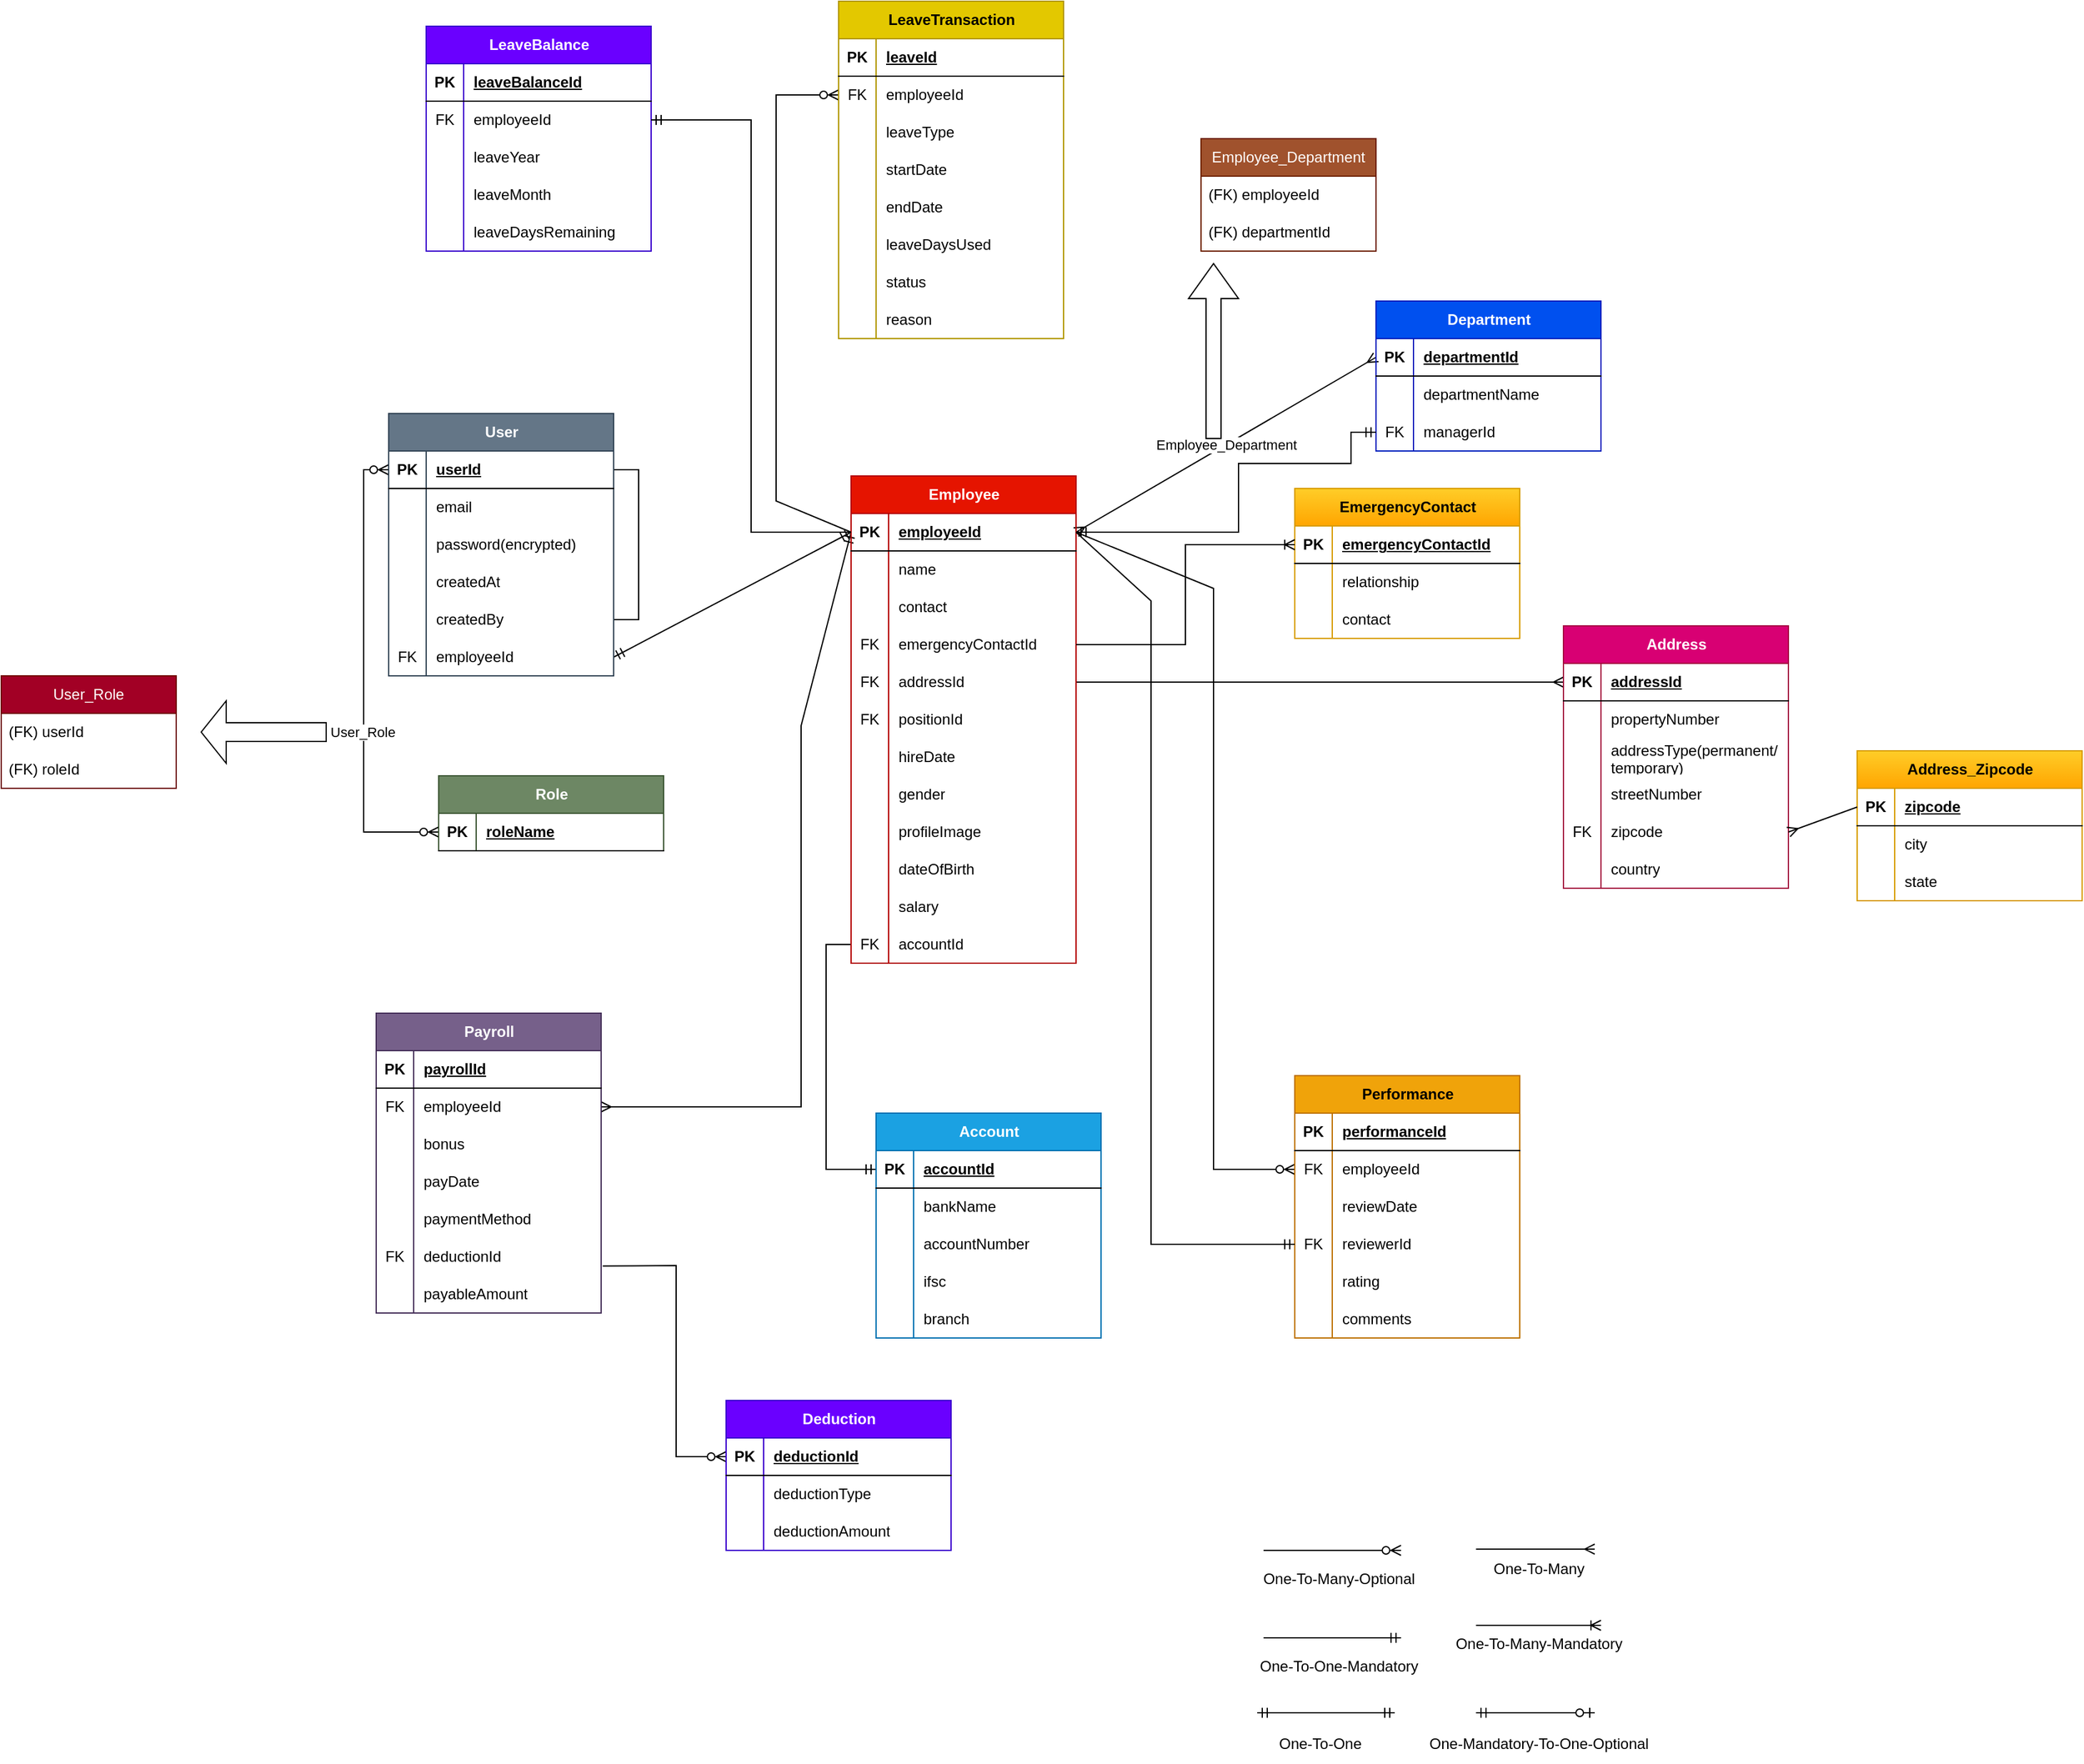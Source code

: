 <mxfile version="24.2.5" type="device">
  <diagram id="R2lEEEUBdFMjLlhIrx00" name="Page-1">
    <mxGraphModel dx="1900" dy="1735" grid="1" gridSize="10" guides="1" tooltips="1" connect="1" arrows="1" fold="1" page="1" pageScale="1" pageWidth="850" pageHeight="1100" math="0" shadow="0" extFonts="Permanent Marker^https://fonts.googleapis.com/css?family=Permanent+Marker">
      <root>
        <mxCell id="0" />
        <mxCell id="1" parent="0" />
        <mxCell id="PvAV5d4LOhdz5jf8DEVg-54" value="" style="endArrow=ERmandOne;html=1;rounded=0;entryX=1;entryY=0.5;entryDx=0;entryDy=0;exitX=0;exitY=0.5;exitDx=0;exitDy=0;startArrow=ERmandOne;startFill=0;endFill=0;" parent="1" source="U-Ws0_ls9SRaDP-M6NF2-184" target="U-Ws0_ls9SRaDP-M6NF2-43" edge="1">
          <mxGeometry width="50" height="50" relative="1" as="geometry">
            <mxPoint x="290" y="135" as="sourcePoint" />
            <mxPoint x="100" y="175" as="targetPoint" />
          </mxGeometry>
        </mxCell>
        <mxCell id="PvAV5d4LOhdz5jf8DEVg-55" style="edgeStyle=orthogonalEdgeStyle;rounded=0;orthogonalLoop=1;jettySize=auto;html=1;exitX=0.5;exitY=1;exitDx=0;exitDy=0;" parent="1" edge="1">
          <mxGeometry relative="1" as="geometry">
            <mxPoint x="5" y="735" as="sourcePoint" />
            <mxPoint x="5" y="735" as="targetPoint" />
          </mxGeometry>
        </mxCell>
        <mxCell id="PvAV5d4LOhdz5jf8DEVg-64" value="" style="endArrow=ERzeroToMany;html=1;rounded=0;exitX=1;exitY=0.5;exitDx=0;exitDy=0;entryX=0;entryY=0.5;entryDx=0;entryDy=0;endFill=0;" parent="1" source="U-Ws0_ls9SRaDP-M6NF2-184" target="U-Ws0_ls9SRaDP-M6NF2-139" edge="1">
          <mxGeometry width="50" height="50" relative="1" as="geometry">
            <mxPoint x="550" y="135" as="sourcePoint" />
            <mxPoint x="645" y="545" as="targetPoint" />
            <Array as="points">
              <mxPoint x="580" y="180" />
              <mxPoint x="580" y="270" />
              <mxPoint x="580" y="645" />
            </Array>
          </mxGeometry>
        </mxCell>
        <mxCell id="PvAV5d4LOhdz5jf8DEVg-67" value="" style="endArrow=ERmandOne;html=1;rounded=0;exitX=1;exitY=0.5;exitDx=0;exitDy=0;entryX=0;entryY=0.5;entryDx=0;entryDy=0;startArrow=ERmany;startFill=0;endFill=0;" parent="1" source="U-Ws0_ls9SRaDP-M6NF2-216" target="U-Ws0_ls9SRaDP-M6NF2-184" edge="1">
          <mxGeometry width="50" height="50" relative="1" as="geometry">
            <mxPoint x="90.34" y="593.4" as="sourcePoint" />
            <mxPoint x="290" y="135" as="targetPoint" />
            <Array as="points">
              <mxPoint x="250" y="595" />
              <mxPoint x="250" y="370" />
              <mxPoint x="250" y="290" />
            </Array>
          </mxGeometry>
        </mxCell>
        <mxCell id="UTNIjh2aVtHfU-6A0gSI-1" style="edgeStyle=orthogonalEdgeStyle;rounded=0;orthogonalLoop=1;jettySize=auto;html=1;exitX=1;exitY=0.5;exitDx=0;exitDy=0;entryX=1;entryY=0.5;entryDx=0;entryDy=0;endArrow=none;endFill=0;" parent="1" source="E2TIdcHif0dSZLFKHn_l-1" target="U-Ws0_ls9SRaDP-M6NF2-31" edge="1">
          <mxGeometry relative="1" as="geometry" />
        </mxCell>
        <mxCell id="j4g5dORg2Rz_LKVwT2i4-13" value="" style="endArrow=ERmany;html=1;rounded=0;entryX=0;entryY=0.5;entryDx=0;entryDy=0;endFill=0;exitX=1;exitY=0.5;exitDx=0;exitDy=0;" parent="1" source="U-Ws0_ls9SRaDP-M6NF2-196" target="yXzjAuQE42LXhX1fl1KZ-1" edge="1">
          <mxGeometry width="50" height="50" relative="1" as="geometry">
            <mxPoint x="550" y="255" as="sourcePoint" />
            <mxPoint x="645" y="255" as="targetPoint" />
          </mxGeometry>
        </mxCell>
        <mxCell id="j4g5dORg2Rz_LKVwT2i4-19" value="" style="endArrow=ERzeroToMany;html=1;rounded=0;entryX=0;entryY=0.5;entryDx=0;entryDy=0;exitX=0;exitY=0.5;exitDx=0;exitDy=0;endFill=0;startArrow=ERzeroToMany;startFill=0;" parent="1" source="U-Ws0_ls9SRaDP-M6NF2-50" target="U-Ws0_ls9SRaDP-M6NF2-31" edge="1">
          <mxGeometry width="50" height="50" relative="1" as="geometry">
            <mxPoint x="-40" y="355" as="sourcePoint" />
            <mxPoint x="-80" y="235" as="targetPoint" />
            <Array as="points">
              <mxPoint x="-100" y="375" />
              <mxPoint x="-100" y="85" />
            </Array>
          </mxGeometry>
        </mxCell>
        <mxCell id="jLC6oV1OnjP5ImiaBMA_-1" value="User_Role" style="edgeLabel;html=1;align=center;verticalAlign=middle;resizable=0;points=[];" parent="j4g5dORg2Rz_LKVwT2i4-19" vertex="1" connectable="0">
          <mxGeometry x="0.253" y="1" relative="1" as="geometry">
            <mxPoint y="92" as="offset" />
          </mxGeometry>
        </mxCell>
        <mxCell id="U-Ws0_ls9SRaDP-M6NF2-6" value="" style="endArrow=ERzeroToMany;html=1;rounded=0;entryX=0;entryY=0.5;entryDx=0;entryDy=0;endFill=0;startArrow=none;startFill=0;exitX=1.007;exitY=0.747;exitDx=0;exitDy=0;exitPerimeter=0;" parent="1" source="U-Ws0_ls9SRaDP-M6NF2-228" target="U-Ws0_ls9SRaDP-M6NF2-155" edge="1">
          <mxGeometry width="50" height="50" relative="1" as="geometry">
            <mxPoint x="90" y="720" as="sourcePoint" />
            <mxPoint x="210" y="825" as="targetPoint" />
            <Array as="points">
              <mxPoint x="150" y="722" />
              <mxPoint x="150" y="825" />
              <mxPoint x="150" y="875" />
            </Array>
          </mxGeometry>
        </mxCell>
        <mxCell id="U-Ws0_ls9SRaDP-M6NF2-9" value="" style="endArrow=none;html=1;rounded=0;exitX=0;exitY=0.5;exitDx=0;exitDy=0;endFill=0;startArrow=ERzeroToMany;startFill=0;entryX=0;entryY=0.5;entryDx=0;entryDy=0;" parent="1" source="U-Ws0_ls9SRaDP-M6NF2-66" target="U-Ws0_ls9SRaDP-M6NF2-184" edge="1">
          <mxGeometry width="50" height="50" relative="1" as="geometry">
            <mxPoint x="280" y="-175" as="sourcePoint" />
            <mxPoint x="270" y="60" as="targetPoint" />
            <Array as="points">
              <mxPoint x="230" y="-215" />
              <mxPoint x="230" y="110" />
            </Array>
          </mxGeometry>
        </mxCell>
        <mxCell id="U-Ws0_ls9SRaDP-M6NF2-17" value="" style="endArrow=none;html=1;rounded=0;entryX=0;entryY=0.5;entryDx=0;entryDy=0;exitX=0;exitY=0.5;exitDx=0;exitDy=0;endFill=0;startArrow=ERmandOne;startFill=0;" parent="1" source="U-Ws0_ls9SRaDP-M6NF2-168" target="yXzjAuQE42LXhX1fl1KZ-20" edge="1">
          <mxGeometry width="50" height="50" relative="1" as="geometry">
            <mxPoint x="325" y="515" as="sourcePoint" />
            <mxPoint x="290" y="375" as="targetPoint" />
            <Array as="points">
              <mxPoint x="270" y="645" />
              <mxPoint x="270" y="465" />
            </Array>
          </mxGeometry>
        </mxCell>
        <mxCell id="U-Ws0_ls9SRaDP-M6NF2-18" value="" style="endArrow=ERmany;html=1;rounded=0;exitX=1;exitY=0.5;exitDx=0;exitDy=0;entryX=0;entryY=0.5;entryDx=0;entryDy=0;startArrow=ERmany;startFill=0;endFill=0;" parent="1" source="U-Ws0_ls9SRaDP-M6NF2-184" target="U-Ws0_ls9SRaDP-M6NF2-101" edge="1">
          <mxGeometry relative="1" as="geometry">
            <mxPoint x="550" y="135" as="sourcePoint" />
            <mxPoint x="710" y="35" as="targetPoint" />
          </mxGeometry>
        </mxCell>
        <mxCell id="U-Ws0_ls9SRaDP-M6NF2-19" value="Employee_Department" style="edgeLabel;resizable=0;html=1;;align=center;verticalAlign=middle;" parent="U-Ws0_ls9SRaDP-M6NF2-18" connectable="0" vertex="1">
          <mxGeometry relative="1" as="geometry" />
        </mxCell>
        <mxCell id="U-Ws0_ls9SRaDP-M6NF2-23" value="" style="shape=singleArrow;direction=north;whiteSpace=wrap;html=1;" parent="1" vertex="1">
          <mxGeometry x="560" y="-80" width="40" height="140" as="geometry" />
        </mxCell>
        <mxCell id="U-Ws0_ls9SRaDP-M6NF2-25" value="Employee_Department" style="swimlane;fontStyle=0;childLayout=stackLayout;horizontal=1;startSize=30;horizontalStack=0;resizeParent=1;resizeParentMax=0;resizeLast=0;collapsible=1;marginBottom=0;whiteSpace=wrap;html=1;fillColor=#a0522d;fontColor=#ffffff;strokeColor=#6D1F00;" parent="1" vertex="1">
          <mxGeometry x="570" y="-180" width="140" height="90" as="geometry" />
        </mxCell>
        <mxCell id="U-Ws0_ls9SRaDP-M6NF2-26" value="(FK) employeeId" style="text;strokeColor=none;fillColor=none;align=left;verticalAlign=middle;spacingLeft=4;spacingRight=4;overflow=hidden;points=[[0,0.5],[1,0.5]];portConstraint=eastwest;rotatable=0;whiteSpace=wrap;html=1;" parent="U-Ws0_ls9SRaDP-M6NF2-25" vertex="1">
          <mxGeometry y="30" width="140" height="30" as="geometry" />
        </mxCell>
        <mxCell id="U-Ws0_ls9SRaDP-M6NF2-28" value="(FK) departmentId" style="text;strokeColor=none;fillColor=none;align=left;verticalAlign=middle;spacingLeft=4;spacingRight=4;overflow=hidden;points=[[0,0.5],[1,0.5]];portConstraint=eastwest;rotatable=0;whiteSpace=wrap;html=1;" parent="U-Ws0_ls9SRaDP-M6NF2-25" vertex="1">
          <mxGeometry y="60" width="140" height="30" as="geometry" />
        </mxCell>
        <mxCell id="U-Ws0_ls9SRaDP-M6NF2-30" value="User" style="shape=table;startSize=30;container=1;collapsible=1;childLayout=tableLayout;fixedRows=1;rowLines=0;fontStyle=1;align=center;resizeLast=1;html=1;fillColor=#647687;fontColor=#ffffff;strokeColor=#314354;" parent="1" vertex="1">
          <mxGeometry x="-80" y="40" width="180" height="210" as="geometry" />
        </mxCell>
        <mxCell id="U-Ws0_ls9SRaDP-M6NF2-31" value="" style="shape=tableRow;horizontal=0;startSize=0;swimlaneHead=0;swimlaneBody=0;fillColor=none;collapsible=0;dropTarget=0;points=[[0,0.5],[1,0.5]];portConstraint=eastwest;top=0;left=0;right=0;bottom=1;" parent="U-Ws0_ls9SRaDP-M6NF2-30" vertex="1">
          <mxGeometry y="30" width="180" height="30" as="geometry" />
        </mxCell>
        <mxCell id="U-Ws0_ls9SRaDP-M6NF2-32" value="PK" style="shape=partialRectangle;connectable=0;fillColor=none;top=0;left=0;bottom=0;right=0;fontStyle=1;overflow=hidden;whiteSpace=wrap;html=1;" parent="U-Ws0_ls9SRaDP-M6NF2-31" vertex="1">
          <mxGeometry width="30" height="30" as="geometry">
            <mxRectangle width="30" height="30" as="alternateBounds" />
          </mxGeometry>
        </mxCell>
        <mxCell id="U-Ws0_ls9SRaDP-M6NF2-33" value="userId" style="shape=partialRectangle;connectable=0;fillColor=none;top=0;left=0;bottom=0;right=0;align=left;spacingLeft=6;fontStyle=5;overflow=hidden;whiteSpace=wrap;html=1;" parent="U-Ws0_ls9SRaDP-M6NF2-31" vertex="1">
          <mxGeometry x="30" width="150" height="30" as="geometry">
            <mxRectangle width="150" height="30" as="alternateBounds" />
          </mxGeometry>
        </mxCell>
        <mxCell id="U-Ws0_ls9SRaDP-M6NF2-37" value="" style="shape=tableRow;horizontal=0;startSize=0;swimlaneHead=0;swimlaneBody=0;fillColor=none;collapsible=0;dropTarget=0;points=[[0,0.5],[1,0.5]];portConstraint=eastwest;top=0;left=0;right=0;bottom=0;" parent="U-Ws0_ls9SRaDP-M6NF2-30" vertex="1">
          <mxGeometry y="60" width="180" height="30" as="geometry" />
        </mxCell>
        <mxCell id="U-Ws0_ls9SRaDP-M6NF2-38" value="" style="shape=partialRectangle;connectable=0;fillColor=none;top=0;left=0;bottom=0;right=0;editable=1;overflow=hidden;whiteSpace=wrap;html=1;" parent="U-Ws0_ls9SRaDP-M6NF2-37" vertex="1">
          <mxGeometry width="30" height="30" as="geometry">
            <mxRectangle width="30" height="30" as="alternateBounds" />
          </mxGeometry>
        </mxCell>
        <mxCell id="U-Ws0_ls9SRaDP-M6NF2-39" value="email" style="shape=partialRectangle;connectable=0;fillColor=none;top=0;left=0;bottom=0;right=0;align=left;spacingLeft=6;overflow=hidden;whiteSpace=wrap;html=1;" parent="U-Ws0_ls9SRaDP-M6NF2-37" vertex="1">
          <mxGeometry x="30" width="150" height="30" as="geometry">
            <mxRectangle width="150" height="30" as="alternateBounds" />
          </mxGeometry>
        </mxCell>
        <mxCell id="U-Ws0_ls9SRaDP-M6NF2-40" value="" style="shape=tableRow;horizontal=0;startSize=0;swimlaneHead=0;swimlaneBody=0;fillColor=none;collapsible=0;dropTarget=0;points=[[0,0.5],[1,0.5]];portConstraint=eastwest;top=0;left=0;right=0;bottom=0;" parent="U-Ws0_ls9SRaDP-M6NF2-30" vertex="1">
          <mxGeometry y="90" width="180" height="30" as="geometry" />
        </mxCell>
        <mxCell id="U-Ws0_ls9SRaDP-M6NF2-41" value="" style="shape=partialRectangle;connectable=0;fillColor=none;top=0;left=0;bottom=0;right=0;editable=1;overflow=hidden;whiteSpace=wrap;html=1;" parent="U-Ws0_ls9SRaDP-M6NF2-40" vertex="1">
          <mxGeometry width="30" height="30" as="geometry">
            <mxRectangle width="30" height="30" as="alternateBounds" />
          </mxGeometry>
        </mxCell>
        <mxCell id="U-Ws0_ls9SRaDP-M6NF2-42" value="password(encrypted)" style="shape=partialRectangle;connectable=0;fillColor=none;top=0;left=0;bottom=0;right=0;align=left;spacingLeft=6;overflow=hidden;whiteSpace=wrap;html=1;" parent="U-Ws0_ls9SRaDP-M6NF2-40" vertex="1">
          <mxGeometry x="30" width="150" height="30" as="geometry">
            <mxRectangle width="150" height="30" as="alternateBounds" />
          </mxGeometry>
        </mxCell>
        <mxCell id="OWmeZcCOedY5gkKjS4Fk-1" value="" style="shape=tableRow;horizontal=0;startSize=0;swimlaneHead=0;swimlaneBody=0;fillColor=none;collapsible=0;dropTarget=0;points=[[0,0.5],[1,0.5]];portConstraint=eastwest;top=0;left=0;right=0;bottom=0;" parent="U-Ws0_ls9SRaDP-M6NF2-30" vertex="1">
          <mxGeometry y="120" width="180" height="30" as="geometry" />
        </mxCell>
        <mxCell id="OWmeZcCOedY5gkKjS4Fk-2" value="" style="shape=partialRectangle;connectable=0;fillColor=none;top=0;left=0;bottom=0;right=0;editable=1;overflow=hidden;whiteSpace=wrap;html=1;" parent="OWmeZcCOedY5gkKjS4Fk-1" vertex="1">
          <mxGeometry width="30" height="30" as="geometry">
            <mxRectangle width="30" height="30" as="alternateBounds" />
          </mxGeometry>
        </mxCell>
        <mxCell id="OWmeZcCOedY5gkKjS4Fk-3" value="createdAt" style="shape=partialRectangle;connectable=0;fillColor=none;top=0;left=0;bottom=0;right=0;align=left;spacingLeft=6;overflow=hidden;whiteSpace=wrap;html=1;" parent="OWmeZcCOedY5gkKjS4Fk-1" vertex="1">
          <mxGeometry x="30" width="150" height="30" as="geometry">
            <mxRectangle width="150" height="30" as="alternateBounds" />
          </mxGeometry>
        </mxCell>
        <mxCell id="E2TIdcHif0dSZLFKHn_l-1" value="" style="shape=tableRow;horizontal=0;startSize=0;swimlaneHead=0;swimlaneBody=0;fillColor=none;collapsible=0;dropTarget=0;points=[[0,0.5],[1,0.5]];portConstraint=eastwest;top=0;left=0;right=0;bottom=0;" parent="U-Ws0_ls9SRaDP-M6NF2-30" vertex="1">
          <mxGeometry y="150" width="180" height="30" as="geometry" />
        </mxCell>
        <mxCell id="E2TIdcHif0dSZLFKHn_l-2" value="" style="shape=partialRectangle;connectable=0;fillColor=none;top=0;left=0;bottom=0;right=0;editable=1;overflow=hidden;whiteSpace=wrap;html=1;" parent="E2TIdcHif0dSZLFKHn_l-1" vertex="1">
          <mxGeometry width="30" height="30" as="geometry">
            <mxRectangle width="30" height="30" as="alternateBounds" />
          </mxGeometry>
        </mxCell>
        <mxCell id="E2TIdcHif0dSZLFKHn_l-3" value="createdBy" style="shape=partialRectangle;connectable=0;fillColor=none;top=0;left=0;bottom=0;right=0;align=left;spacingLeft=6;overflow=hidden;whiteSpace=wrap;html=1;" parent="E2TIdcHif0dSZLFKHn_l-1" vertex="1">
          <mxGeometry x="30" width="150" height="30" as="geometry">
            <mxRectangle width="150" height="30" as="alternateBounds" />
          </mxGeometry>
        </mxCell>
        <mxCell id="U-Ws0_ls9SRaDP-M6NF2-43" value="" style="shape=tableRow;horizontal=0;startSize=0;swimlaneHead=0;swimlaneBody=0;fillColor=none;collapsible=0;dropTarget=0;points=[[0,0.5],[1,0.5]];portConstraint=eastwest;top=0;left=0;right=0;bottom=0;" parent="U-Ws0_ls9SRaDP-M6NF2-30" vertex="1">
          <mxGeometry y="180" width="180" height="30" as="geometry" />
        </mxCell>
        <mxCell id="U-Ws0_ls9SRaDP-M6NF2-44" value="FK" style="shape=partialRectangle;connectable=0;fillColor=none;top=0;left=0;bottom=0;right=0;editable=1;overflow=hidden;whiteSpace=wrap;html=1;" parent="U-Ws0_ls9SRaDP-M6NF2-43" vertex="1">
          <mxGeometry width="30" height="30" as="geometry">
            <mxRectangle width="30" height="30" as="alternateBounds" />
          </mxGeometry>
        </mxCell>
        <mxCell id="U-Ws0_ls9SRaDP-M6NF2-45" value="employeeId" style="shape=partialRectangle;connectable=0;fillColor=none;top=0;left=0;bottom=0;right=0;align=left;spacingLeft=6;overflow=hidden;whiteSpace=wrap;html=1;" parent="U-Ws0_ls9SRaDP-M6NF2-43" vertex="1">
          <mxGeometry x="30" width="150" height="30" as="geometry">
            <mxRectangle width="150" height="30" as="alternateBounds" />
          </mxGeometry>
        </mxCell>
        <mxCell id="U-Ws0_ls9SRaDP-M6NF2-49" value="Role" style="shape=table;startSize=30;container=1;collapsible=1;childLayout=tableLayout;fixedRows=1;rowLines=0;fontStyle=1;align=center;resizeLast=1;html=1;fillColor=#6d8764;fontColor=#ffffff;strokeColor=#3A5431;" parent="1" vertex="1">
          <mxGeometry x="-40" y="330" width="180" height="60" as="geometry" />
        </mxCell>
        <mxCell id="U-Ws0_ls9SRaDP-M6NF2-50" value="" style="shape=tableRow;horizontal=0;startSize=0;swimlaneHead=0;swimlaneBody=0;fillColor=none;collapsible=0;dropTarget=0;points=[[0,0.5],[1,0.5]];portConstraint=eastwest;top=0;left=0;right=0;bottom=1;" parent="U-Ws0_ls9SRaDP-M6NF2-49" vertex="1">
          <mxGeometry y="30" width="180" height="30" as="geometry" />
        </mxCell>
        <mxCell id="U-Ws0_ls9SRaDP-M6NF2-51" value="PK" style="shape=partialRectangle;connectable=0;fillColor=none;top=0;left=0;bottom=0;right=0;fontStyle=1;overflow=hidden;whiteSpace=wrap;html=1;" parent="U-Ws0_ls9SRaDP-M6NF2-50" vertex="1">
          <mxGeometry width="30" height="30" as="geometry">
            <mxRectangle width="30" height="30" as="alternateBounds" />
          </mxGeometry>
        </mxCell>
        <mxCell id="U-Ws0_ls9SRaDP-M6NF2-52" value="roleName" style="shape=partialRectangle;connectable=0;fillColor=none;top=0;left=0;bottom=0;right=0;align=left;spacingLeft=6;fontStyle=5;overflow=hidden;whiteSpace=wrap;html=1;" parent="U-Ws0_ls9SRaDP-M6NF2-50" vertex="1">
          <mxGeometry x="30" width="150" height="30" as="geometry">
            <mxRectangle width="150" height="30" as="alternateBounds" />
          </mxGeometry>
        </mxCell>
        <mxCell id="U-Ws0_ls9SRaDP-M6NF2-62" value="LeaveTransaction" style="shape=table;startSize=30;container=1;collapsible=1;childLayout=tableLayout;fixedRows=1;rowLines=0;fontStyle=1;align=center;resizeLast=1;html=1;fillColor=#e3c800;strokeColor=#B09500;fontColor=#000000;" parent="1" vertex="1">
          <mxGeometry x="280" y="-290" width="180" height="270" as="geometry" />
        </mxCell>
        <mxCell id="U-Ws0_ls9SRaDP-M6NF2-63" value="" style="shape=tableRow;horizontal=0;startSize=0;swimlaneHead=0;swimlaneBody=0;fillColor=none;collapsible=0;dropTarget=0;points=[[0,0.5],[1,0.5]];portConstraint=eastwest;top=0;left=0;right=0;bottom=1;" parent="U-Ws0_ls9SRaDP-M6NF2-62" vertex="1">
          <mxGeometry y="30" width="180" height="30" as="geometry" />
        </mxCell>
        <mxCell id="U-Ws0_ls9SRaDP-M6NF2-64" value="PK" style="shape=partialRectangle;connectable=0;fillColor=none;top=0;left=0;bottom=0;right=0;fontStyle=1;overflow=hidden;whiteSpace=wrap;html=1;" parent="U-Ws0_ls9SRaDP-M6NF2-63" vertex="1">
          <mxGeometry width="30" height="30" as="geometry">
            <mxRectangle width="30" height="30" as="alternateBounds" />
          </mxGeometry>
        </mxCell>
        <mxCell id="U-Ws0_ls9SRaDP-M6NF2-65" value="leaveId" style="shape=partialRectangle;connectable=0;fillColor=none;top=0;left=0;bottom=0;right=0;align=left;spacingLeft=6;fontStyle=5;overflow=hidden;whiteSpace=wrap;html=1;" parent="U-Ws0_ls9SRaDP-M6NF2-63" vertex="1">
          <mxGeometry x="30" width="150" height="30" as="geometry">
            <mxRectangle width="150" height="30" as="alternateBounds" />
          </mxGeometry>
        </mxCell>
        <mxCell id="U-Ws0_ls9SRaDP-M6NF2-66" value="" style="shape=tableRow;horizontal=0;startSize=0;swimlaneHead=0;swimlaneBody=0;fillColor=none;collapsible=0;dropTarget=0;points=[[0,0.5],[1,0.5]];portConstraint=eastwest;top=0;left=0;right=0;bottom=0;" parent="U-Ws0_ls9SRaDP-M6NF2-62" vertex="1">
          <mxGeometry y="60" width="180" height="30" as="geometry" />
        </mxCell>
        <mxCell id="U-Ws0_ls9SRaDP-M6NF2-67" value="FK" style="shape=partialRectangle;connectable=0;fillColor=none;top=0;left=0;bottom=0;right=0;editable=1;overflow=hidden;whiteSpace=wrap;html=1;" parent="U-Ws0_ls9SRaDP-M6NF2-66" vertex="1">
          <mxGeometry width="30" height="30" as="geometry">
            <mxRectangle width="30" height="30" as="alternateBounds" />
          </mxGeometry>
        </mxCell>
        <mxCell id="U-Ws0_ls9SRaDP-M6NF2-68" value="employeeId" style="shape=partialRectangle;connectable=0;fillColor=none;top=0;left=0;bottom=0;right=0;align=left;spacingLeft=6;overflow=hidden;whiteSpace=wrap;html=1;" parent="U-Ws0_ls9SRaDP-M6NF2-66" vertex="1">
          <mxGeometry x="30" width="150" height="30" as="geometry">
            <mxRectangle width="150" height="30" as="alternateBounds" />
          </mxGeometry>
        </mxCell>
        <mxCell id="U-Ws0_ls9SRaDP-M6NF2-69" value="" style="shape=tableRow;horizontal=0;startSize=0;swimlaneHead=0;swimlaneBody=0;fillColor=none;collapsible=0;dropTarget=0;points=[[0,0.5],[1,0.5]];portConstraint=eastwest;top=0;left=0;right=0;bottom=0;" parent="U-Ws0_ls9SRaDP-M6NF2-62" vertex="1">
          <mxGeometry y="90" width="180" height="30" as="geometry" />
        </mxCell>
        <mxCell id="U-Ws0_ls9SRaDP-M6NF2-70" value="" style="shape=partialRectangle;connectable=0;fillColor=none;top=0;left=0;bottom=0;right=0;editable=1;overflow=hidden;whiteSpace=wrap;html=1;" parent="U-Ws0_ls9SRaDP-M6NF2-69" vertex="1">
          <mxGeometry width="30" height="30" as="geometry">
            <mxRectangle width="30" height="30" as="alternateBounds" />
          </mxGeometry>
        </mxCell>
        <mxCell id="U-Ws0_ls9SRaDP-M6NF2-71" value="leaveType" style="shape=partialRectangle;connectable=0;fillColor=none;top=0;left=0;bottom=0;right=0;align=left;spacingLeft=6;overflow=hidden;whiteSpace=wrap;html=1;" parent="U-Ws0_ls9SRaDP-M6NF2-69" vertex="1">
          <mxGeometry x="30" width="150" height="30" as="geometry">
            <mxRectangle width="150" height="30" as="alternateBounds" />
          </mxGeometry>
        </mxCell>
        <mxCell id="U-Ws0_ls9SRaDP-M6NF2-231" value="" style="shape=tableRow;horizontal=0;startSize=0;swimlaneHead=0;swimlaneBody=0;fillColor=none;collapsible=0;dropTarget=0;points=[[0,0.5],[1,0.5]];portConstraint=eastwest;top=0;left=0;right=0;bottom=0;" parent="U-Ws0_ls9SRaDP-M6NF2-62" vertex="1">
          <mxGeometry y="120" width="180" height="30" as="geometry" />
        </mxCell>
        <mxCell id="U-Ws0_ls9SRaDP-M6NF2-232" value="" style="shape=partialRectangle;connectable=0;fillColor=none;top=0;left=0;bottom=0;right=0;editable=1;overflow=hidden;whiteSpace=wrap;html=1;" parent="U-Ws0_ls9SRaDP-M6NF2-231" vertex="1">
          <mxGeometry width="30" height="30" as="geometry">
            <mxRectangle width="30" height="30" as="alternateBounds" />
          </mxGeometry>
        </mxCell>
        <mxCell id="U-Ws0_ls9SRaDP-M6NF2-233" value="startDate" style="shape=partialRectangle;connectable=0;fillColor=none;top=0;left=0;bottom=0;right=0;align=left;spacingLeft=6;overflow=hidden;whiteSpace=wrap;html=1;" parent="U-Ws0_ls9SRaDP-M6NF2-231" vertex="1">
          <mxGeometry x="30" width="150" height="30" as="geometry">
            <mxRectangle width="150" height="30" as="alternateBounds" />
          </mxGeometry>
        </mxCell>
        <mxCell id="U-Ws0_ls9SRaDP-M6NF2-75" value="" style="shape=tableRow;horizontal=0;startSize=0;swimlaneHead=0;swimlaneBody=0;fillColor=none;collapsible=0;dropTarget=0;points=[[0,0.5],[1,0.5]];portConstraint=eastwest;top=0;left=0;right=0;bottom=0;" parent="U-Ws0_ls9SRaDP-M6NF2-62" vertex="1">
          <mxGeometry y="150" width="180" height="30" as="geometry" />
        </mxCell>
        <mxCell id="U-Ws0_ls9SRaDP-M6NF2-76" value="" style="shape=partialRectangle;connectable=0;fillColor=none;top=0;left=0;bottom=0;right=0;editable=1;overflow=hidden;whiteSpace=wrap;html=1;" parent="U-Ws0_ls9SRaDP-M6NF2-75" vertex="1">
          <mxGeometry width="30" height="30" as="geometry">
            <mxRectangle width="30" height="30" as="alternateBounds" />
          </mxGeometry>
        </mxCell>
        <mxCell id="U-Ws0_ls9SRaDP-M6NF2-77" value="endDate" style="shape=partialRectangle;connectable=0;fillColor=none;top=0;left=0;bottom=0;right=0;align=left;spacingLeft=6;overflow=hidden;whiteSpace=wrap;html=1;" parent="U-Ws0_ls9SRaDP-M6NF2-75" vertex="1">
          <mxGeometry x="30" width="150" height="30" as="geometry">
            <mxRectangle width="150" height="30" as="alternateBounds" />
          </mxGeometry>
        </mxCell>
        <mxCell id="rzGyO_ISU-QjG8aZ-f9y-1" value="" style="shape=tableRow;horizontal=0;startSize=0;swimlaneHead=0;swimlaneBody=0;fillColor=none;collapsible=0;dropTarget=0;points=[[0,0.5],[1,0.5]];portConstraint=eastwest;top=0;left=0;right=0;bottom=0;" parent="U-Ws0_ls9SRaDP-M6NF2-62" vertex="1">
          <mxGeometry y="180" width="180" height="30" as="geometry" />
        </mxCell>
        <mxCell id="rzGyO_ISU-QjG8aZ-f9y-2" value="" style="shape=partialRectangle;connectable=0;fillColor=none;top=0;left=0;bottom=0;right=0;editable=1;overflow=hidden;whiteSpace=wrap;html=1;" parent="rzGyO_ISU-QjG8aZ-f9y-1" vertex="1">
          <mxGeometry width="30" height="30" as="geometry">
            <mxRectangle width="30" height="30" as="alternateBounds" />
          </mxGeometry>
        </mxCell>
        <mxCell id="rzGyO_ISU-QjG8aZ-f9y-3" value="leaveDaysUsed" style="shape=partialRectangle;connectable=0;fillColor=none;top=0;left=0;bottom=0;right=0;align=left;spacingLeft=6;overflow=hidden;whiteSpace=wrap;html=1;" parent="rzGyO_ISU-QjG8aZ-f9y-1" vertex="1">
          <mxGeometry x="30" width="150" height="30" as="geometry">
            <mxRectangle width="150" height="30" as="alternateBounds" />
          </mxGeometry>
        </mxCell>
        <mxCell id="U-Ws0_ls9SRaDP-M6NF2-81" value="" style="shape=tableRow;horizontal=0;startSize=0;swimlaneHead=0;swimlaneBody=0;fillColor=none;collapsible=0;dropTarget=0;points=[[0,0.5],[1,0.5]];portConstraint=eastwest;top=0;left=0;right=0;bottom=0;" parent="U-Ws0_ls9SRaDP-M6NF2-62" vertex="1">
          <mxGeometry y="210" width="180" height="30" as="geometry" />
        </mxCell>
        <mxCell id="U-Ws0_ls9SRaDP-M6NF2-82" value="" style="shape=partialRectangle;connectable=0;fillColor=none;top=0;left=0;bottom=0;right=0;editable=1;overflow=hidden;whiteSpace=wrap;html=1;" parent="U-Ws0_ls9SRaDP-M6NF2-81" vertex="1">
          <mxGeometry width="30" height="30" as="geometry">
            <mxRectangle width="30" height="30" as="alternateBounds" />
          </mxGeometry>
        </mxCell>
        <mxCell id="U-Ws0_ls9SRaDP-M6NF2-83" value="status" style="shape=partialRectangle;connectable=0;fillColor=none;top=0;left=0;bottom=0;right=0;align=left;spacingLeft=6;overflow=hidden;whiteSpace=wrap;html=1;" parent="U-Ws0_ls9SRaDP-M6NF2-81" vertex="1">
          <mxGeometry x="30" width="150" height="30" as="geometry">
            <mxRectangle width="150" height="30" as="alternateBounds" />
          </mxGeometry>
        </mxCell>
        <mxCell id="U-Ws0_ls9SRaDP-M6NF2-84" value="" style="shape=tableRow;horizontal=0;startSize=0;swimlaneHead=0;swimlaneBody=0;fillColor=none;collapsible=0;dropTarget=0;points=[[0,0.5],[1,0.5]];portConstraint=eastwest;top=0;left=0;right=0;bottom=0;" parent="U-Ws0_ls9SRaDP-M6NF2-62" vertex="1">
          <mxGeometry y="240" width="180" height="30" as="geometry" />
        </mxCell>
        <mxCell id="U-Ws0_ls9SRaDP-M6NF2-85" value="" style="shape=partialRectangle;connectable=0;fillColor=none;top=0;left=0;bottom=0;right=0;editable=1;overflow=hidden;whiteSpace=wrap;html=1;" parent="U-Ws0_ls9SRaDP-M6NF2-84" vertex="1">
          <mxGeometry width="30" height="30" as="geometry">
            <mxRectangle width="30" height="30" as="alternateBounds" />
          </mxGeometry>
        </mxCell>
        <mxCell id="U-Ws0_ls9SRaDP-M6NF2-86" value="reason" style="shape=partialRectangle;connectable=0;fillColor=none;top=0;left=0;bottom=0;right=0;align=left;spacingLeft=6;overflow=hidden;whiteSpace=wrap;html=1;" parent="U-Ws0_ls9SRaDP-M6NF2-84" vertex="1">
          <mxGeometry x="30" width="150" height="30" as="geometry">
            <mxRectangle width="150" height="30" as="alternateBounds" />
          </mxGeometry>
        </mxCell>
        <mxCell id="U-Ws0_ls9SRaDP-M6NF2-100" value="Department" style="shape=table;startSize=30;container=1;collapsible=1;childLayout=tableLayout;fixedRows=1;rowLines=0;fontStyle=1;align=center;resizeLast=1;html=1;fillColor=#0050ef;fontColor=#ffffff;strokeColor=#001DBC;" parent="1" vertex="1">
          <mxGeometry x="710" y="-50" width="180" height="120" as="geometry" />
        </mxCell>
        <mxCell id="U-Ws0_ls9SRaDP-M6NF2-101" value="" style="shape=tableRow;horizontal=0;startSize=0;swimlaneHead=0;swimlaneBody=0;fillColor=none;collapsible=0;dropTarget=0;points=[[0,0.5],[1,0.5]];portConstraint=eastwest;top=0;left=0;right=0;bottom=1;" parent="U-Ws0_ls9SRaDP-M6NF2-100" vertex="1">
          <mxGeometry y="30" width="180" height="30" as="geometry" />
        </mxCell>
        <mxCell id="U-Ws0_ls9SRaDP-M6NF2-102" value="PK" style="shape=partialRectangle;connectable=0;fillColor=none;top=0;left=0;bottom=0;right=0;fontStyle=1;overflow=hidden;whiteSpace=wrap;html=1;" parent="U-Ws0_ls9SRaDP-M6NF2-101" vertex="1">
          <mxGeometry width="30" height="30" as="geometry">
            <mxRectangle width="30" height="30" as="alternateBounds" />
          </mxGeometry>
        </mxCell>
        <mxCell id="U-Ws0_ls9SRaDP-M6NF2-103" value="departmentId" style="shape=partialRectangle;connectable=0;fillColor=none;top=0;left=0;bottom=0;right=0;align=left;spacingLeft=6;fontStyle=5;overflow=hidden;whiteSpace=wrap;html=1;" parent="U-Ws0_ls9SRaDP-M6NF2-101" vertex="1">
          <mxGeometry x="30" width="150" height="30" as="geometry">
            <mxRectangle width="150" height="30" as="alternateBounds" />
          </mxGeometry>
        </mxCell>
        <mxCell id="U-Ws0_ls9SRaDP-M6NF2-104" value="" style="shape=tableRow;horizontal=0;startSize=0;swimlaneHead=0;swimlaneBody=0;fillColor=none;collapsible=0;dropTarget=0;points=[[0,0.5],[1,0.5]];portConstraint=eastwest;top=0;left=0;right=0;bottom=0;" parent="U-Ws0_ls9SRaDP-M6NF2-100" vertex="1">
          <mxGeometry y="60" width="180" height="30" as="geometry" />
        </mxCell>
        <mxCell id="U-Ws0_ls9SRaDP-M6NF2-105" value="" style="shape=partialRectangle;connectable=0;fillColor=none;top=0;left=0;bottom=0;right=0;editable=1;overflow=hidden;whiteSpace=wrap;html=1;" parent="U-Ws0_ls9SRaDP-M6NF2-104" vertex="1">
          <mxGeometry width="30" height="30" as="geometry">
            <mxRectangle width="30" height="30" as="alternateBounds" />
          </mxGeometry>
        </mxCell>
        <mxCell id="U-Ws0_ls9SRaDP-M6NF2-106" value="departmentName" style="shape=partialRectangle;connectable=0;fillColor=none;top=0;left=0;bottom=0;right=0;align=left;spacingLeft=6;overflow=hidden;whiteSpace=wrap;html=1;" parent="U-Ws0_ls9SRaDP-M6NF2-104" vertex="1">
          <mxGeometry x="30" width="150" height="30" as="geometry">
            <mxRectangle width="150" height="30" as="alternateBounds" />
          </mxGeometry>
        </mxCell>
        <mxCell id="ptYS1y2tTR6qwcfMnJQy-1" value="" style="shape=tableRow;horizontal=0;startSize=0;swimlaneHead=0;swimlaneBody=0;fillColor=none;collapsible=0;dropTarget=0;points=[[0,0.5],[1,0.5]];portConstraint=eastwest;top=0;left=0;right=0;bottom=0;" parent="U-Ws0_ls9SRaDP-M6NF2-100" vertex="1">
          <mxGeometry y="90" width="180" height="30" as="geometry" />
        </mxCell>
        <mxCell id="ptYS1y2tTR6qwcfMnJQy-2" value="FK" style="shape=partialRectangle;connectable=0;fillColor=none;top=0;left=0;bottom=0;right=0;editable=1;overflow=hidden;whiteSpace=wrap;html=1;" parent="ptYS1y2tTR6qwcfMnJQy-1" vertex="1">
          <mxGeometry width="30" height="30" as="geometry">
            <mxRectangle width="30" height="30" as="alternateBounds" />
          </mxGeometry>
        </mxCell>
        <mxCell id="ptYS1y2tTR6qwcfMnJQy-3" value="managerId" style="shape=partialRectangle;connectable=0;fillColor=none;top=0;left=0;bottom=0;right=0;align=left;spacingLeft=6;overflow=hidden;whiteSpace=wrap;html=1;" parent="ptYS1y2tTR6qwcfMnJQy-1" vertex="1">
          <mxGeometry x="30" width="150" height="30" as="geometry">
            <mxRectangle width="150" height="30" as="alternateBounds" />
          </mxGeometry>
        </mxCell>
        <mxCell id="U-Ws0_ls9SRaDP-M6NF2-113" value="Address" style="shape=table;startSize=30;container=1;collapsible=1;childLayout=tableLayout;fixedRows=1;rowLines=0;fontStyle=1;align=center;resizeLast=1;html=1;fillColor=#d80073;strokeColor=#A50040;fontColor=#ffffff;" parent="1" vertex="1">
          <mxGeometry x="860" y="210" width="180" height="210" as="geometry" />
        </mxCell>
        <mxCell id="yXzjAuQE42LXhX1fl1KZ-1" value="" style="shape=tableRow;horizontal=0;startSize=0;swimlaneHead=0;swimlaneBody=0;fillColor=none;collapsible=0;dropTarget=0;points=[[0,0.5],[1,0.5]];portConstraint=eastwest;top=0;left=0;right=0;bottom=1;" parent="U-Ws0_ls9SRaDP-M6NF2-113" vertex="1">
          <mxGeometry y="30" width="180" height="30" as="geometry" />
        </mxCell>
        <mxCell id="yXzjAuQE42LXhX1fl1KZ-2" value="PK" style="shape=partialRectangle;connectable=0;fillColor=none;top=0;left=0;bottom=0;right=0;fontStyle=1;overflow=hidden;whiteSpace=wrap;html=1;" parent="yXzjAuQE42LXhX1fl1KZ-1" vertex="1">
          <mxGeometry width="30" height="30" as="geometry">
            <mxRectangle width="30" height="30" as="alternateBounds" />
          </mxGeometry>
        </mxCell>
        <mxCell id="yXzjAuQE42LXhX1fl1KZ-3" value="addressId" style="shape=partialRectangle;connectable=0;fillColor=none;top=0;left=0;bottom=0;right=0;align=left;spacingLeft=6;fontStyle=5;overflow=hidden;whiteSpace=wrap;html=1;" parent="yXzjAuQE42LXhX1fl1KZ-1" vertex="1">
          <mxGeometry x="30" width="150" height="30" as="geometry">
            <mxRectangle width="150" height="30" as="alternateBounds" />
          </mxGeometry>
        </mxCell>
        <mxCell id="U-Ws0_ls9SRaDP-M6NF2-117" value="" style="shape=tableRow;horizontal=0;startSize=0;swimlaneHead=0;swimlaneBody=0;fillColor=none;collapsible=0;dropTarget=0;points=[[0,0.5],[1,0.5]];portConstraint=eastwest;top=0;left=0;right=0;bottom=0;" parent="U-Ws0_ls9SRaDP-M6NF2-113" vertex="1">
          <mxGeometry y="60" width="180" height="30" as="geometry" />
        </mxCell>
        <mxCell id="U-Ws0_ls9SRaDP-M6NF2-118" value="" style="shape=partialRectangle;connectable=0;fillColor=none;top=0;left=0;bottom=0;right=0;editable=1;overflow=hidden;whiteSpace=wrap;html=1;" parent="U-Ws0_ls9SRaDP-M6NF2-117" vertex="1">
          <mxGeometry width="30" height="30" as="geometry">
            <mxRectangle width="30" height="30" as="alternateBounds" />
          </mxGeometry>
        </mxCell>
        <mxCell id="U-Ws0_ls9SRaDP-M6NF2-119" value="propertyNumber" style="shape=partialRectangle;connectable=0;fillColor=none;top=0;left=0;bottom=0;right=0;align=left;spacingLeft=6;overflow=hidden;whiteSpace=wrap;html=1;" parent="U-Ws0_ls9SRaDP-M6NF2-117" vertex="1">
          <mxGeometry x="30" width="150" height="30" as="geometry">
            <mxRectangle width="150" height="30" as="alternateBounds" />
          </mxGeometry>
        </mxCell>
        <mxCell id="Qe1wBFEo2a734puRTRj_-19" value="" style="shape=tableRow;horizontal=0;startSize=0;swimlaneHead=0;swimlaneBody=0;fillColor=none;collapsible=0;dropTarget=0;points=[[0,0.5],[1,0.5]];portConstraint=eastwest;top=0;left=0;right=0;bottom=0;" parent="U-Ws0_ls9SRaDP-M6NF2-113" vertex="1">
          <mxGeometry y="90" width="180" height="30" as="geometry" />
        </mxCell>
        <mxCell id="Qe1wBFEo2a734puRTRj_-20" value="" style="shape=partialRectangle;connectable=0;fillColor=none;top=0;left=0;bottom=0;right=0;editable=1;overflow=hidden;whiteSpace=wrap;html=1;" parent="Qe1wBFEo2a734puRTRj_-19" vertex="1">
          <mxGeometry width="30" height="30" as="geometry">
            <mxRectangle width="30" height="30" as="alternateBounds" />
          </mxGeometry>
        </mxCell>
        <mxCell id="Qe1wBFEo2a734puRTRj_-21" value="addressType(permanent/ temporary)" style="shape=partialRectangle;connectable=0;fillColor=none;top=0;left=0;bottom=0;right=0;align=left;spacingLeft=6;overflow=hidden;whiteSpace=wrap;html=1;" parent="Qe1wBFEo2a734puRTRj_-19" vertex="1">
          <mxGeometry x="30" width="150" height="30" as="geometry">
            <mxRectangle width="150" height="30" as="alternateBounds" />
          </mxGeometry>
        </mxCell>
        <mxCell id="U-Ws0_ls9SRaDP-M6NF2-120" value="" style="shape=tableRow;horizontal=0;startSize=0;swimlaneHead=0;swimlaneBody=0;fillColor=none;collapsible=0;dropTarget=0;points=[[0,0.5],[1,0.5]];portConstraint=eastwest;top=0;left=0;right=0;bottom=0;" parent="U-Ws0_ls9SRaDP-M6NF2-113" vertex="1">
          <mxGeometry y="120" width="180" height="30" as="geometry" />
        </mxCell>
        <mxCell id="U-Ws0_ls9SRaDP-M6NF2-121" value="" style="shape=partialRectangle;connectable=0;fillColor=none;top=0;left=0;bottom=0;right=0;editable=1;overflow=hidden;whiteSpace=wrap;html=1;" parent="U-Ws0_ls9SRaDP-M6NF2-120" vertex="1">
          <mxGeometry width="30" height="30" as="geometry">
            <mxRectangle width="30" height="30" as="alternateBounds" />
          </mxGeometry>
        </mxCell>
        <mxCell id="U-Ws0_ls9SRaDP-M6NF2-122" value="streetNumber" style="shape=partialRectangle;connectable=0;fillColor=none;top=0;left=0;bottom=0;right=0;align=left;spacingLeft=6;overflow=hidden;whiteSpace=wrap;html=1;" parent="U-Ws0_ls9SRaDP-M6NF2-120" vertex="1">
          <mxGeometry x="30" width="150" height="30" as="geometry">
            <mxRectangle width="150" height="30" as="alternateBounds" />
          </mxGeometry>
        </mxCell>
        <mxCell id="U-Ws0_ls9SRaDP-M6NF2-126" value="" style="shape=tableRow;horizontal=0;startSize=0;swimlaneHead=0;swimlaneBody=0;fillColor=none;collapsible=0;dropTarget=0;points=[[0,0.5],[1,0.5]];portConstraint=eastwest;top=0;left=0;right=0;bottom=0;" parent="U-Ws0_ls9SRaDP-M6NF2-113" vertex="1">
          <mxGeometry y="150" width="180" height="30" as="geometry" />
        </mxCell>
        <mxCell id="U-Ws0_ls9SRaDP-M6NF2-127" value="FK" style="shape=partialRectangle;connectable=0;fillColor=none;top=0;left=0;bottom=0;right=0;editable=1;overflow=hidden;whiteSpace=wrap;html=1;" parent="U-Ws0_ls9SRaDP-M6NF2-126" vertex="1">
          <mxGeometry width="30" height="30" as="geometry">
            <mxRectangle width="30" height="30" as="alternateBounds" />
          </mxGeometry>
        </mxCell>
        <mxCell id="U-Ws0_ls9SRaDP-M6NF2-128" value="zipcode" style="shape=partialRectangle;connectable=0;fillColor=none;top=0;left=0;bottom=0;right=0;align=left;spacingLeft=6;overflow=hidden;whiteSpace=wrap;html=1;" parent="U-Ws0_ls9SRaDP-M6NF2-126" vertex="1">
          <mxGeometry x="30" width="150" height="30" as="geometry">
            <mxRectangle width="150" height="30" as="alternateBounds" />
          </mxGeometry>
        </mxCell>
        <mxCell id="U-Ws0_ls9SRaDP-M6NF2-132" value="" style="shape=tableRow;horizontal=0;startSize=0;swimlaneHead=0;swimlaneBody=0;fillColor=none;collapsible=0;dropTarget=0;points=[[0,0.5],[1,0.5]];portConstraint=eastwest;top=0;left=0;right=0;bottom=0;" parent="U-Ws0_ls9SRaDP-M6NF2-113" vertex="1">
          <mxGeometry y="180" width="180" height="30" as="geometry" />
        </mxCell>
        <mxCell id="U-Ws0_ls9SRaDP-M6NF2-133" value="" style="shape=partialRectangle;connectable=0;fillColor=none;top=0;left=0;bottom=0;right=0;editable=1;overflow=hidden;whiteSpace=wrap;html=1;" parent="U-Ws0_ls9SRaDP-M6NF2-132" vertex="1">
          <mxGeometry width="30" height="30" as="geometry">
            <mxRectangle width="30" height="30" as="alternateBounds" />
          </mxGeometry>
        </mxCell>
        <mxCell id="U-Ws0_ls9SRaDP-M6NF2-134" value="country" style="shape=partialRectangle;connectable=0;fillColor=none;top=0;left=0;bottom=0;right=0;align=left;spacingLeft=6;overflow=hidden;whiteSpace=wrap;html=1;" parent="U-Ws0_ls9SRaDP-M6NF2-132" vertex="1">
          <mxGeometry x="30" width="150" height="30" as="geometry">
            <mxRectangle width="150" height="30" as="alternateBounds" />
          </mxGeometry>
        </mxCell>
        <mxCell id="U-Ws0_ls9SRaDP-M6NF2-135" value="Performance" style="shape=table;startSize=30;container=1;collapsible=1;childLayout=tableLayout;fixedRows=1;rowLines=0;fontStyle=1;align=center;resizeLast=1;html=1;fillColor=#f0a30a;strokeColor=#BD7000;fontColor=#000000;" parent="1" vertex="1">
          <mxGeometry x="645" y="570" width="180" height="210" as="geometry" />
        </mxCell>
        <mxCell id="U-Ws0_ls9SRaDP-M6NF2-136" value="" style="shape=tableRow;horizontal=0;startSize=0;swimlaneHead=0;swimlaneBody=0;fillColor=none;collapsible=0;dropTarget=0;points=[[0,0.5],[1,0.5]];portConstraint=eastwest;top=0;left=0;right=0;bottom=1;" parent="U-Ws0_ls9SRaDP-M6NF2-135" vertex="1">
          <mxGeometry y="30" width="180" height="30" as="geometry" />
        </mxCell>
        <mxCell id="U-Ws0_ls9SRaDP-M6NF2-137" value="PK" style="shape=partialRectangle;connectable=0;fillColor=none;top=0;left=0;bottom=0;right=0;fontStyle=1;overflow=hidden;whiteSpace=wrap;html=1;" parent="U-Ws0_ls9SRaDP-M6NF2-136" vertex="1">
          <mxGeometry width="30" height="30" as="geometry">
            <mxRectangle width="30" height="30" as="alternateBounds" />
          </mxGeometry>
        </mxCell>
        <mxCell id="U-Ws0_ls9SRaDP-M6NF2-138" value="performanceId" style="shape=partialRectangle;connectable=0;fillColor=none;top=0;left=0;bottom=0;right=0;align=left;spacingLeft=6;fontStyle=5;overflow=hidden;whiteSpace=wrap;html=1;" parent="U-Ws0_ls9SRaDP-M6NF2-136" vertex="1">
          <mxGeometry x="30" width="150" height="30" as="geometry">
            <mxRectangle width="150" height="30" as="alternateBounds" />
          </mxGeometry>
        </mxCell>
        <mxCell id="U-Ws0_ls9SRaDP-M6NF2-139" value="" style="shape=tableRow;horizontal=0;startSize=0;swimlaneHead=0;swimlaneBody=0;fillColor=none;collapsible=0;dropTarget=0;points=[[0,0.5],[1,0.5]];portConstraint=eastwest;top=0;left=0;right=0;bottom=0;" parent="U-Ws0_ls9SRaDP-M6NF2-135" vertex="1">
          <mxGeometry y="60" width="180" height="30" as="geometry" />
        </mxCell>
        <mxCell id="U-Ws0_ls9SRaDP-M6NF2-140" value="FK" style="shape=partialRectangle;connectable=0;fillColor=none;top=0;left=0;bottom=0;right=0;editable=1;overflow=hidden;whiteSpace=wrap;html=1;" parent="U-Ws0_ls9SRaDP-M6NF2-139" vertex="1">
          <mxGeometry width="30" height="30" as="geometry">
            <mxRectangle width="30" height="30" as="alternateBounds" />
          </mxGeometry>
        </mxCell>
        <mxCell id="U-Ws0_ls9SRaDP-M6NF2-141" value="employeeId" style="shape=partialRectangle;connectable=0;fillColor=none;top=0;left=0;bottom=0;right=0;align=left;spacingLeft=6;overflow=hidden;whiteSpace=wrap;html=1;" parent="U-Ws0_ls9SRaDP-M6NF2-139" vertex="1">
          <mxGeometry x="30" width="150" height="30" as="geometry">
            <mxRectangle width="150" height="30" as="alternateBounds" />
          </mxGeometry>
        </mxCell>
        <mxCell id="U-Ws0_ls9SRaDP-M6NF2-142" value="" style="shape=tableRow;horizontal=0;startSize=0;swimlaneHead=0;swimlaneBody=0;fillColor=none;collapsible=0;dropTarget=0;points=[[0,0.5],[1,0.5]];portConstraint=eastwest;top=0;left=0;right=0;bottom=0;" parent="U-Ws0_ls9SRaDP-M6NF2-135" vertex="1">
          <mxGeometry y="90" width="180" height="30" as="geometry" />
        </mxCell>
        <mxCell id="U-Ws0_ls9SRaDP-M6NF2-143" value="" style="shape=partialRectangle;connectable=0;fillColor=none;top=0;left=0;bottom=0;right=0;editable=1;overflow=hidden;whiteSpace=wrap;html=1;" parent="U-Ws0_ls9SRaDP-M6NF2-142" vertex="1">
          <mxGeometry width="30" height="30" as="geometry">
            <mxRectangle width="30" height="30" as="alternateBounds" />
          </mxGeometry>
        </mxCell>
        <mxCell id="U-Ws0_ls9SRaDP-M6NF2-144" value="reviewDate" style="shape=partialRectangle;connectable=0;fillColor=none;top=0;left=0;bottom=0;right=0;align=left;spacingLeft=6;overflow=hidden;whiteSpace=wrap;html=1;" parent="U-Ws0_ls9SRaDP-M6NF2-142" vertex="1">
          <mxGeometry x="30" width="150" height="30" as="geometry">
            <mxRectangle width="150" height="30" as="alternateBounds" />
          </mxGeometry>
        </mxCell>
        <mxCell id="U-Ws0_ls9SRaDP-M6NF2-145" value="" style="shape=tableRow;horizontal=0;startSize=0;swimlaneHead=0;swimlaneBody=0;fillColor=none;collapsible=0;dropTarget=0;points=[[0,0.5],[1,0.5]];portConstraint=eastwest;top=0;left=0;right=0;bottom=0;" parent="U-Ws0_ls9SRaDP-M6NF2-135" vertex="1">
          <mxGeometry y="120" width="180" height="30" as="geometry" />
        </mxCell>
        <mxCell id="U-Ws0_ls9SRaDP-M6NF2-146" value="FK" style="shape=partialRectangle;connectable=0;fillColor=none;top=0;left=0;bottom=0;right=0;editable=1;overflow=hidden;whiteSpace=wrap;html=1;" parent="U-Ws0_ls9SRaDP-M6NF2-145" vertex="1">
          <mxGeometry width="30" height="30" as="geometry">
            <mxRectangle width="30" height="30" as="alternateBounds" />
          </mxGeometry>
        </mxCell>
        <mxCell id="U-Ws0_ls9SRaDP-M6NF2-147" value="reviewerId" style="shape=partialRectangle;connectable=0;fillColor=none;top=0;left=0;bottom=0;right=0;align=left;spacingLeft=6;overflow=hidden;whiteSpace=wrap;html=1;" parent="U-Ws0_ls9SRaDP-M6NF2-145" vertex="1">
          <mxGeometry x="30" width="150" height="30" as="geometry">
            <mxRectangle width="150" height="30" as="alternateBounds" />
          </mxGeometry>
        </mxCell>
        <mxCell id="U-Ws0_ls9SRaDP-M6NF2-148" value="" style="shape=tableRow;horizontal=0;startSize=0;swimlaneHead=0;swimlaneBody=0;fillColor=none;collapsible=0;dropTarget=0;points=[[0,0.5],[1,0.5]];portConstraint=eastwest;top=0;left=0;right=0;bottom=0;" parent="U-Ws0_ls9SRaDP-M6NF2-135" vertex="1">
          <mxGeometry y="150" width="180" height="30" as="geometry" />
        </mxCell>
        <mxCell id="U-Ws0_ls9SRaDP-M6NF2-149" value="" style="shape=partialRectangle;connectable=0;fillColor=none;top=0;left=0;bottom=0;right=0;editable=1;overflow=hidden;whiteSpace=wrap;html=1;" parent="U-Ws0_ls9SRaDP-M6NF2-148" vertex="1">
          <mxGeometry width="30" height="30" as="geometry">
            <mxRectangle width="30" height="30" as="alternateBounds" />
          </mxGeometry>
        </mxCell>
        <mxCell id="U-Ws0_ls9SRaDP-M6NF2-150" value="rating" style="shape=partialRectangle;connectable=0;fillColor=none;top=0;left=0;bottom=0;right=0;align=left;spacingLeft=6;overflow=hidden;whiteSpace=wrap;html=1;" parent="U-Ws0_ls9SRaDP-M6NF2-148" vertex="1">
          <mxGeometry x="30" width="150" height="30" as="geometry">
            <mxRectangle width="150" height="30" as="alternateBounds" />
          </mxGeometry>
        </mxCell>
        <mxCell id="U-Ws0_ls9SRaDP-M6NF2-151" value="" style="shape=tableRow;horizontal=0;startSize=0;swimlaneHead=0;swimlaneBody=0;fillColor=none;collapsible=0;dropTarget=0;points=[[0,0.5],[1,0.5]];portConstraint=eastwest;top=0;left=0;right=0;bottom=0;" parent="U-Ws0_ls9SRaDP-M6NF2-135" vertex="1">
          <mxGeometry y="180" width="180" height="30" as="geometry" />
        </mxCell>
        <mxCell id="U-Ws0_ls9SRaDP-M6NF2-152" value="" style="shape=partialRectangle;connectable=0;fillColor=none;top=0;left=0;bottom=0;right=0;editable=1;overflow=hidden;whiteSpace=wrap;html=1;" parent="U-Ws0_ls9SRaDP-M6NF2-151" vertex="1">
          <mxGeometry width="30" height="30" as="geometry">
            <mxRectangle width="30" height="30" as="alternateBounds" />
          </mxGeometry>
        </mxCell>
        <mxCell id="U-Ws0_ls9SRaDP-M6NF2-153" value="comments" style="shape=partialRectangle;connectable=0;fillColor=none;top=0;left=0;bottom=0;right=0;align=left;spacingLeft=6;overflow=hidden;whiteSpace=wrap;html=1;" parent="U-Ws0_ls9SRaDP-M6NF2-151" vertex="1">
          <mxGeometry x="30" width="150" height="30" as="geometry">
            <mxRectangle width="150" height="30" as="alternateBounds" />
          </mxGeometry>
        </mxCell>
        <mxCell id="U-Ws0_ls9SRaDP-M6NF2-154" value="Deduction" style="shape=table;startSize=30;container=1;collapsible=1;childLayout=tableLayout;fixedRows=1;rowLines=0;fontStyle=1;align=center;resizeLast=1;html=1;fillColor=#6a00ff;fontColor=#ffffff;strokeColor=#3700CC;" parent="1" vertex="1">
          <mxGeometry x="190" y="830" width="180" height="120" as="geometry" />
        </mxCell>
        <mxCell id="U-Ws0_ls9SRaDP-M6NF2-155" value="" style="shape=tableRow;horizontal=0;startSize=0;swimlaneHead=0;swimlaneBody=0;fillColor=none;collapsible=0;dropTarget=0;points=[[0,0.5],[1,0.5]];portConstraint=eastwest;top=0;left=0;right=0;bottom=1;" parent="U-Ws0_ls9SRaDP-M6NF2-154" vertex="1">
          <mxGeometry y="30" width="180" height="30" as="geometry" />
        </mxCell>
        <mxCell id="U-Ws0_ls9SRaDP-M6NF2-156" value="PK" style="shape=partialRectangle;connectable=0;fillColor=none;top=0;left=0;bottom=0;right=0;fontStyle=1;overflow=hidden;whiteSpace=wrap;html=1;" parent="U-Ws0_ls9SRaDP-M6NF2-155" vertex="1">
          <mxGeometry width="30" height="30" as="geometry">
            <mxRectangle width="30" height="30" as="alternateBounds" />
          </mxGeometry>
        </mxCell>
        <mxCell id="U-Ws0_ls9SRaDP-M6NF2-157" value="deductionId" style="shape=partialRectangle;connectable=0;fillColor=none;top=0;left=0;bottom=0;right=0;align=left;spacingLeft=6;fontStyle=5;overflow=hidden;whiteSpace=wrap;html=1;" parent="U-Ws0_ls9SRaDP-M6NF2-155" vertex="1">
          <mxGeometry x="30" width="150" height="30" as="geometry">
            <mxRectangle width="150" height="30" as="alternateBounds" />
          </mxGeometry>
        </mxCell>
        <mxCell id="U-Ws0_ls9SRaDP-M6NF2-158" value="" style="shape=tableRow;horizontal=0;startSize=0;swimlaneHead=0;swimlaneBody=0;fillColor=none;collapsible=0;dropTarget=0;points=[[0,0.5],[1,0.5]];portConstraint=eastwest;top=0;left=0;right=0;bottom=0;" parent="U-Ws0_ls9SRaDP-M6NF2-154" vertex="1">
          <mxGeometry y="60" width="180" height="30" as="geometry" />
        </mxCell>
        <mxCell id="U-Ws0_ls9SRaDP-M6NF2-159" value="" style="shape=partialRectangle;connectable=0;fillColor=none;top=0;left=0;bottom=0;right=0;editable=1;overflow=hidden;whiteSpace=wrap;html=1;" parent="U-Ws0_ls9SRaDP-M6NF2-158" vertex="1">
          <mxGeometry width="30" height="30" as="geometry">
            <mxRectangle width="30" height="30" as="alternateBounds" />
          </mxGeometry>
        </mxCell>
        <mxCell id="U-Ws0_ls9SRaDP-M6NF2-160" value="deductionType" style="shape=partialRectangle;connectable=0;fillColor=none;top=0;left=0;bottom=0;right=0;align=left;spacingLeft=6;overflow=hidden;whiteSpace=wrap;html=1;" parent="U-Ws0_ls9SRaDP-M6NF2-158" vertex="1">
          <mxGeometry x="30" width="150" height="30" as="geometry">
            <mxRectangle width="150" height="30" as="alternateBounds" />
          </mxGeometry>
        </mxCell>
        <mxCell id="U-Ws0_ls9SRaDP-M6NF2-161" value="" style="shape=tableRow;horizontal=0;startSize=0;swimlaneHead=0;swimlaneBody=0;fillColor=none;collapsible=0;dropTarget=0;points=[[0,0.5],[1,0.5]];portConstraint=eastwest;top=0;left=0;right=0;bottom=0;" parent="U-Ws0_ls9SRaDP-M6NF2-154" vertex="1">
          <mxGeometry y="90" width="180" height="30" as="geometry" />
        </mxCell>
        <mxCell id="U-Ws0_ls9SRaDP-M6NF2-162" value="" style="shape=partialRectangle;connectable=0;fillColor=none;top=0;left=0;bottom=0;right=0;editable=1;overflow=hidden;whiteSpace=wrap;html=1;" parent="U-Ws0_ls9SRaDP-M6NF2-161" vertex="1">
          <mxGeometry width="30" height="30" as="geometry">
            <mxRectangle width="30" height="30" as="alternateBounds" />
          </mxGeometry>
        </mxCell>
        <mxCell id="U-Ws0_ls9SRaDP-M6NF2-163" value="deductionAmount" style="shape=partialRectangle;connectable=0;fillColor=none;top=0;left=0;bottom=0;right=0;align=left;spacingLeft=6;overflow=hidden;whiteSpace=wrap;html=1;" parent="U-Ws0_ls9SRaDP-M6NF2-161" vertex="1">
          <mxGeometry x="30" width="150" height="30" as="geometry">
            <mxRectangle width="150" height="30" as="alternateBounds" />
          </mxGeometry>
        </mxCell>
        <mxCell id="U-Ws0_ls9SRaDP-M6NF2-167" value="Account" style="shape=table;startSize=30;container=1;collapsible=1;childLayout=tableLayout;fixedRows=1;rowLines=0;fontStyle=1;align=center;resizeLast=1;html=1;fillColor=#1ba1e2;fontColor=#ffffff;strokeColor=#006EAF;" parent="1" vertex="1">
          <mxGeometry x="310" y="600" width="180" height="180" as="geometry" />
        </mxCell>
        <mxCell id="U-Ws0_ls9SRaDP-M6NF2-168" value="" style="shape=tableRow;horizontal=0;startSize=0;swimlaneHead=0;swimlaneBody=0;fillColor=none;collapsible=0;dropTarget=0;points=[[0,0.5],[1,0.5]];portConstraint=eastwest;top=0;left=0;right=0;bottom=1;" parent="U-Ws0_ls9SRaDP-M6NF2-167" vertex="1">
          <mxGeometry y="30" width="180" height="30" as="geometry" />
        </mxCell>
        <mxCell id="U-Ws0_ls9SRaDP-M6NF2-169" value="PK" style="shape=partialRectangle;connectable=0;fillColor=none;top=0;left=0;bottom=0;right=0;fontStyle=1;overflow=hidden;whiteSpace=wrap;html=1;" parent="U-Ws0_ls9SRaDP-M6NF2-168" vertex="1">
          <mxGeometry width="30" height="30" as="geometry">
            <mxRectangle width="30" height="30" as="alternateBounds" />
          </mxGeometry>
        </mxCell>
        <mxCell id="U-Ws0_ls9SRaDP-M6NF2-170" value="accountId" style="shape=partialRectangle;connectable=0;fillColor=none;top=0;left=0;bottom=0;right=0;align=left;spacingLeft=6;fontStyle=5;overflow=hidden;whiteSpace=wrap;html=1;" parent="U-Ws0_ls9SRaDP-M6NF2-168" vertex="1">
          <mxGeometry x="30" width="150" height="30" as="geometry">
            <mxRectangle width="150" height="30" as="alternateBounds" />
          </mxGeometry>
        </mxCell>
        <mxCell id="U-Ws0_ls9SRaDP-M6NF2-171" value="" style="shape=tableRow;horizontal=0;startSize=0;swimlaneHead=0;swimlaneBody=0;fillColor=none;collapsible=0;dropTarget=0;points=[[0,0.5],[1,0.5]];portConstraint=eastwest;top=0;left=0;right=0;bottom=0;" parent="U-Ws0_ls9SRaDP-M6NF2-167" vertex="1">
          <mxGeometry y="60" width="180" height="30" as="geometry" />
        </mxCell>
        <mxCell id="U-Ws0_ls9SRaDP-M6NF2-172" value="" style="shape=partialRectangle;connectable=0;fillColor=none;top=0;left=0;bottom=0;right=0;editable=1;overflow=hidden;whiteSpace=wrap;html=1;" parent="U-Ws0_ls9SRaDP-M6NF2-171" vertex="1">
          <mxGeometry width="30" height="30" as="geometry">
            <mxRectangle width="30" height="30" as="alternateBounds" />
          </mxGeometry>
        </mxCell>
        <mxCell id="U-Ws0_ls9SRaDP-M6NF2-173" value="bankName" style="shape=partialRectangle;connectable=0;fillColor=none;top=0;left=0;bottom=0;right=0;align=left;spacingLeft=6;overflow=hidden;whiteSpace=wrap;html=1;" parent="U-Ws0_ls9SRaDP-M6NF2-171" vertex="1">
          <mxGeometry x="30" width="150" height="30" as="geometry">
            <mxRectangle width="150" height="30" as="alternateBounds" />
          </mxGeometry>
        </mxCell>
        <mxCell id="U-Ws0_ls9SRaDP-M6NF2-174" value="" style="shape=tableRow;horizontal=0;startSize=0;swimlaneHead=0;swimlaneBody=0;fillColor=none;collapsible=0;dropTarget=0;points=[[0,0.5],[1,0.5]];portConstraint=eastwest;top=0;left=0;right=0;bottom=0;" parent="U-Ws0_ls9SRaDP-M6NF2-167" vertex="1">
          <mxGeometry y="90" width="180" height="30" as="geometry" />
        </mxCell>
        <mxCell id="U-Ws0_ls9SRaDP-M6NF2-175" value="" style="shape=partialRectangle;connectable=0;fillColor=none;top=0;left=0;bottom=0;right=0;editable=1;overflow=hidden;whiteSpace=wrap;html=1;" parent="U-Ws0_ls9SRaDP-M6NF2-174" vertex="1">
          <mxGeometry width="30" height="30" as="geometry">
            <mxRectangle width="30" height="30" as="alternateBounds" />
          </mxGeometry>
        </mxCell>
        <mxCell id="U-Ws0_ls9SRaDP-M6NF2-176" value="accountNumber" style="shape=partialRectangle;connectable=0;fillColor=none;top=0;left=0;bottom=0;right=0;align=left;spacingLeft=6;overflow=hidden;whiteSpace=wrap;html=1;" parent="U-Ws0_ls9SRaDP-M6NF2-174" vertex="1">
          <mxGeometry x="30" width="150" height="30" as="geometry">
            <mxRectangle width="150" height="30" as="alternateBounds" />
          </mxGeometry>
        </mxCell>
        <mxCell id="U-Ws0_ls9SRaDP-M6NF2-177" value="" style="shape=tableRow;horizontal=0;startSize=0;swimlaneHead=0;swimlaneBody=0;fillColor=none;collapsible=0;dropTarget=0;points=[[0,0.5],[1,0.5]];portConstraint=eastwest;top=0;left=0;right=0;bottom=0;" parent="U-Ws0_ls9SRaDP-M6NF2-167" vertex="1">
          <mxGeometry y="120" width="180" height="30" as="geometry" />
        </mxCell>
        <mxCell id="U-Ws0_ls9SRaDP-M6NF2-178" value="" style="shape=partialRectangle;connectable=0;fillColor=none;top=0;left=0;bottom=0;right=0;editable=1;overflow=hidden;whiteSpace=wrap;html=1;" parent="U-Ws0_ls9SRaDP-M6NF2-177" vertex="1">
          <mxGeometry width="30" height="30" as="geometry">
            <mxRectangle width="30" height="30" as="alternateBounds" />
          </mxGeometry>
        </mxCell>
        <mxCell id="U-Ws0_ls9SRaDP-M6NF2-179" value="ifsc" style="shape=partialRectangle;connectable=0;fillColor=none;top=0;left=0;bottom=0;right=0;align=left;spacingLeft=6;overflow=hidden;whiteSpace=wrap;html=1;" parent="U-Ws0_ls9SRaDP-M6NF2-177" vertex="1">
          <mxGeometry x="30" width="150" height="30" as="geometry">
            <mxRectangle width="150" height="30" as="alternateBounds" />
          </mxGeometry>
        </mxCell>
        <mxCell id="U-Ws0_ls9SRaDP-M6NF2-180" value="" style="shape=tableRow;horizontal=0;startSize=0;swimlaneHead=0;swimlaneBody=0;fillColor=none;collapsible=0;dropTarget=0;points=[[0,0.5],[1,0.5]];portConstraint=eastwest;top=0;left=0;right=0;bottom=0;" parent="U-Ws0_ls9SRaDP-M6NF2-167" vertex="1">
          <mxGeometry y="150" width="180" height="30" as="geometry" />
        </mxCell>
        <mxCell id="U-Ws0_ls9SRaDP-M6NF2-181" value="" style="shape=partialRectangle;connectable=0;fillColor=none;top=0;left=0;bottom=0;right=0;editable=1;overflow=hidden;whiteSpace=wrap;html=1;" parent="U-Ws0_ls9SRaDP-M6NF2-180" vertex="1">
          <mxGeometry width="30" height="30" as="geometry">
            <mxRectangle width="30" height="30" as="alternateBounds" />
          </mxGeometry>
        </mxCell>
        <mxCell id="U-Ws0_ls9SRaDP-M6NF2-182" value="branch" style="shape=partialRectangle;connectable=0;fillColor=none;top=0;left=0;bottom=0;right=0;align=left;spacingLeft=6;overflow=hidden;whiteSpace=wrap;html=1;" parent="U-Ws0_ls9SRaDP-M6NF2-180" vertex="1">
          <mxGeometry x="30" width="150" height="30" as="geometry">
            <mxRectangle width="150" height="30" as="alternateBounds" />
          </mxGeometry>
        </mxCell>
        <mxCell id="U-Ws0_ls9SRaDP-M6NF2-183" value="Employee" style="shape=table;startSize=30;container=1;collapsible=1;childLayout=tableLayout;fixedRows=1;rowLines=0;fontStyle=1;align=center;resizeLast=1;html=1;fillColor=#e51400;fontColor=#ffffff;strokeColor=#B20000;" parent="1" vertex="1">
          <mxGeometry x="290" y="90" width="180" height="390" as="geometry" />
        </mxCell>
        <mxCell id="U-Ws0_ls9SRaDP-M6NF2-184" value="" style="shape=tableRow;horizontal=0;startSize=0;swimlaneHead=0;swimlaneBody=0;fillColor=none;collapsible=0;dropTarget=0;points=[[0,0.5],[1,0.5]];portConstraint=eastwest;top=0;left=0;right=0;bottom=1;" parent="U-Ws0_ls9SRaDP-M6NF2-183" vertex="1">
          <mxGeometry y="30" width="180" height="30" as="geometry" />
        </mxCell>
        <mxCell id="U-Ws0_ls9SRaDP-M6NF2-185" value="PK" style="shape=partialRectangle;connectable=0;fillColor=none;top=0;left=0;bottom=0;right=0;fontStyle=1;overflow=hidden;whiteSpace=wrap;html=1;" parent="U-Ws0_ls9SRaDP-M6NF2-184" vertex="1">
          <mxGeometry width="30" height="30" as="geometry">
            <mxRectangle width="30" height="30" as="alternateBounds" />
          </mxGeometry>
        </mxCell>
        <mxCell id="U-Ws0_ls9SRaDP-M6NF2-186" value="employeeId" style="shape=partialRectangle;connectable=0;fillColor=none;top=0;left=0;bottom=0;right=0;align=left;spacingLeft=6;fontStyle=5;overflow=hidden;whiteSpace=wrap;html=1;" parent="U-Ws0_ls9SRaDP-M6NF2-184" vertex="1">
          <mxGeometry x="30" width="150" height="30" as="geometry">
            <mxRectangle width="150" height="30" as="alternateBounds" />
          </mxGeometry>
        </mxCell>
        <mxCell id="U-Ws0_ls9SRaDP-M6NF2-187" value="" style="shape=tableRow;horizontal=0;startSize=0;swimlaneHead=0;swimlaneBody=0;fillColor=none;collapsible=0;dropTarget=0;points=[[0,0.5],[1,0.5]];portConstraint=eastwest;top=0;left=0;right=0;bottom=0;" parent="U-Ws0_ls9SRaDP-M6NF2-183" vertex="1">
          <mxGeometry y="60" width="180" height="30" as="geometry" />
        </mxCell>
        <mxCell id="U-Ws0_ls9SRaDP-M6NF2-188" value="" style="shape=partialRectangle;connectable=0;fillColor=none;top=0;left=0;bottom=0;right=0;editable=1;overflow=hidden;whiteSpace=wrap;html=1;" parent="U-Ws0_ls9SRaDP-M6NF2-187" vertex="1">
          <mxGeometry width="30" height="30" as="geometry">
            <mxRectangle width="30" height="30" as="alternateBounds" />
          </mxGeometry>
        </mxCell>
        <mxCell id="U-Ws0_ls9SRaDP-M6NF2-189" value="name" style="shape=partialRectangle;connectable=0;fillColor=none;top=0;left=0;bottom=0;right=0;align=left;spacingLeft=6;overflow=hidden;whiteSpace=wrap;html=1;" parent="U-Ws0_ls9SRaDP-M6NF2-187" vertex="1">
          <mxGeometry x="30" width="150" height="30" as="geometry">
            <mxRectangle width="150" height="30" as="alternateBounds" />
          </mxGeometry>
        </mxCell>
        <mxCell id="U-Ws0_ls9SRaDP-M6NF2-193" value="" style="shape=tableRow;horizontal=0;startSize=0;swimlaneHead=0;swimlaneBody=0;fillColor=none;collapsible=0;dropTarget=0;points=[[0,0.5],[1,0.5]];portConstraint=eastwest;top=0;left=0;right=0;bottom=0;" parent="U-Ws0_ls9SRaDP-M6NF2-183" vertex="1">
          <mxGeometry y="90" width="180" height="30" as="geometry" />
        </mxCell>
        <mxCell id="U-Ws0_ls9SRaDP-M6NF2-194" value="" style="shape=partialRectangle;connectable=0;fillColor=none;top=0;left=0;bottom=0;right=0;editable=1;overflow=hidden;whiteSpace=wrap;html=1;" parent="U-Ws0_ls9SRaDP-M6NF2-193" vertex="1">
          <mxGeometry width="30" height="30" as="geometry">
            <mxRectangle width="30" height="30" as="alternateBounds" />
          </mxGeometry>
        </mxCell>
        <mxCell id="U-Ws0_ls9SRaDP-M6NF2-195" value="contact" style="shape=partialRectangle;connectable=0;fillColor=none;top=0;left=0;bottom=0;right=0;align=left;spacingLeft=6;overflow=hidden;whiteSpace=wrap;html=1;" parent="U-Ws0_ls9SRaDP-M6NF2-193" vertex="1">
          <mxGeometry x="30" width="150" height="30" as="geometry">
            <mxRectangle width="150" height="30" as="alternateBounds" />
          </mxGeometry>
        </mxCell>
        <mxCell id="yXzjAuQE42LXhX1fl1KZ-23" value="" style="shape=tableRow;horizontal=0;startSize=0;swimlaneHead=0;swimlaneBody=0;fillColor=none;collapsible=0;dropTarget=0;points=[[0,0.5],[1,0.5]];portConstraint=eastwest;top=0;left=0;right=0;bottom=0;" parent="U-Ws0_ls9SRaDP-M6NF2-183" vertex="1">
          <mxGeometry y="120" width="180" height="30" as="geometry" />
        </mxCell>
        <mxCell id="yXzjAuQE42LXhX1fl1KZ-24" value="FK" style="shape=partialRectangle;connectable=0;fillColor=none;top=0;left=0;bottom=0;right=0;editable=1;overflow=hidden;whiteSpace=wrap;html=1;" parent="yXzjAuQE42LXhX1fl1KZ-23" vertex="1">
          <mxGeometry width="30" height="30" as="geometry">
            <mxRectangle width="30" height="30" as="alternateBounds" />
          </mxGeometry>
        </mxCell>
        <mxCell id="yXzjAuQE42LXhX1fl1KZ-25" value="emergencyContactId" style="shape=partialRectangle;connectable=0;fillColor=none;top=0;left=0;bottom=0;right=0;align=left;spacingLeft=6;overflow=hidden;whiteSpace=wrap;html=1;" parent="yXzjAuQE42LXhX1fl1KZ-23" vertex="1">
          <mxGeometry x="30" width="150" height="30" as="geometry">
            <mxRectangle width="150" height="30" as="alternateBounds" />
          </mxGeometry>
        </mxCell>
        <mxCell id="U-Ws0_ls9SRaDP-M6NF2-196" value="" style="shape=tableRow;horizontal=0;startSize=0;swimlaneHead=0;swimlaneBody=0;fillColor=none;collapsible=0;dropTarget=0;points=[[0,0.5],[1,0.5]];portConstraint=eastwest;top=0;left=0;right=0;bottom=0;" parent="U-Ws0_ls9SRaDP-M6NF2-183" vertex="1">
          <mxGeometry y="150" width="180" height="30" as="geometry" />
        </mxCell>
        <mxCell id="U-Ws0_ls9SRaDP-M6NF2-197" value="FK" style="shape=partialRectangle;connectable=0;fillColor=none;top=0;left=0;bottom=0;right=0;editable=1;overflow=hidden;whiteSpace=wrap;html=1;" parent="U-Ws0_ls9SRaDP-M6NF2-196" vertex="1">
          <mxGeometry width="30" height="30" as="geometry">
            <mxRectangle width="30" height="30" as="alternateBounds" />
          </mxGeometry>
        </mxCell>
        <mxCell id="U-Ws0_ls9SRaDP-M6NF2-198" value="addressId" style="shape=partialRectangle;connectable=0;fillColor=none;top=0;left=0;bottom=0;right=0;align=left;spacingLeft=6;overflow=hidden;whiteSpace=wrap;html=1;" parent="U-Ws0_ls9SRaDP-M6NF2-196" vertex="1">
          <mxGeometry x="30" width="150" height="30" as="geometry">
            <mxRectangle width="150" height="30" as="alternateBounds" />
          </mxGeometry>
        </mxCell>
        <mxCell id="U-Ws0_ls9SRaDP-M6NF2-199" value="" style="shape=tableRow;horizontal=0;startSize=0;swimlaneHead=0;swimlaneBody=0;fillColor=none;collapsible=0;dropTarget=0;points=[[0,0.5],[1,0.5]];portConstraint=eastwest;top=0;left=0;right=0;bottom=0;" parent="U-Ws0_ls9SRaDP-M6NF2-183" vertex="1">
          <mxGeometry y="180" width="180" height="30" as="geometry" />
        </mxCell>
        <mxCell id="U-Ws0_ls9SRaDP-M6NF2-200" value="FK" style="shape=partialRectangle;connectable=0;fillColor=none;top=0;left=0;bottom=0;right=0;editable=1;overflow=hidden;whiteSpace=wrap;html=1;" parent="U-Ws0_ls9SRaDP-M6NF2-199" vertex="1">
          <mxGeometry width="30" height="30" as="geometry">
            <mxRectangle width="30" height="30" as="alternateBounds" />
          </mxGeometry>
        </mxCell>
        <mxCell id="U-Ws0_ls9SRaDP-M6NF2-201" value="positionId" style="shape=partialRectangle;connectable=0;fillColor=none;top=0;left=0;bottom=0;right=0;align=left;spacingLeft=6;overflow=hidden;whiteSpace=wrap;html=1;" parent="U-Ws0_ls9SRaDP-M6NF2-199" vertex="1">
          <mxGeometry x="30" width="150" height="30" as="geometry">
            <mxRectangle width="150" height="30" as="alternateBounds" />
          </mxGeometry>
        </mxCell>
        <mxCell id="U-Ws0_ls9SRaDP-M6NF2-202" value="" style="shape=tableRow;horizontal=0;startSize=0;swimlaneHead=0;swimlaneBody=0;fillColor=none;collapsible=0;dropTarget=0;points=[[0,0.5],[1,0.5]];portConstraint=eastwest;top=0;left=0;right=0;bottom=0;" parent="U-Ws0_ls9SRaDP-M6NF2-183" vertex="1">
          <mxGeometry y="210" width="180" height="30" as="geometry" />
        </mxCell>
        <mxCell id="U-Ws0_ls9SRaDP-M6NF2-203" value="" style="shape=partialRectangle;connectable=0;fillColor=none;top=0;left=0;bottom=0;right=0;editable=1;overflow=hidden;whiteSpace=wrap;html=1;" parent="U-Ws0_ls9SRaDP-M6NF2-202" vertex="1">
          <mxGeometry width="30" height="30" as="geometry">
            <mxRectangle width="30" height="30" as="alternateBounds" />
          </mxGeometry>
        </mxCell>
        <mxCell id="U-Ws0_ls9SRaDP-M6NF2-204" value="hireDate" style="shape=partialRectangle;connectable=0;fillColor=none;top=0;left=0;bottom=0;right=0;align=left;spacingLeft=6;overflow=hidden;whiteSpace=wrap;html=1;" parent="U-Ws0_ls9SRaDP-M6NF2-202" vertex="1">
          <mxGeometry x="30" width="150" height="30" as="geometry">
            <mxRectangle width="150" height="30" as="alternateBounds" />
          </mxGeometry>
        </mxCell>
        <mxCell id="yXzjAuQE42LXhX1fl1KZ-4" value="" style="shape=tableRow;horizontal=0;startSize=0;swimlaneHead=0;swimlaneBody=0;fillColor=none;collapsible=0;dropTarget=0;points=[[0,0.5],[1,0.5]];portConstraint=eastwest;top=0;left=0;right=0;bottom=0;" parent="U-Ws0_ls9SRaDP-M6NF2-183" vertex="1">
          <mxGeometry y="240" width="180" height="30" as="geometry" />
        </mxCell>
        <mxCell id="yXzjAuQE42LXhX1fl1KZ-5" value="" style="shape=partialRectangle;connectable=0;fillColor=none;top=0;left=0;bottom=0;right=0;editable=1;overflow=hidden;whiteSpace=wrap;html=1;" parent="yXzjAuQE42LXhX1fl1KZ-4" vertex="1">
          <mxGeometry width="30" height="30" as="geometry">
            <mxRectangle width="30" height="30" as="alternateBounds" />
          </mxGeometry>
        </mxCell>
        <mxCell id="yXzjAuQE42LXhX1fl1KZ-6" value="gender" style="shape=partialRectangle;connectable=0;fillColor=none;top=0;left=0;bottom=0;right=0;align=left;spacingLeft=6;overflow=hidden;whiteSpace=wrap;html=1;" parent="yXzjAuQE42LXhX1fl1KZ-4" vertex="1">
          <mxGeometry x="30" width="150" height="30" as="geometry">
            <mxRectangle width="150" height="30" as="alternateBounds" />
          </mxGeometry>
        </mxCell>
        <mxCell id="snBWm-wtlcvQX80GoD_9-4" value="" style="shape=tableRow;horizontal=0;startSize=0;swimlaneHead=0;swimlaneBody=0;fillColor=none;collapsible=0;dropTarget=0;points=[[0,0.5],[1,0.5]];portConstraint=eastwest;top=0;left=0;right=0;bottom=0;" parent="U-Ws0_ls9SRaDP-M6NF2-183" vertex="1">
          <mxGeometry y="270" width="180" height="30" as="geometry" />
        </mxCell>
        <mxCell id="snBWm-wtlcvQX80GoD_9-5" value="" style="shape=partialRectangle;connectable=0;fillColor=none;top=0;left=0;bottom=0;right=0;editable=1;overflow=hidden;whiteSpace=wrap;html=1;" parent="snBWm-wtlcvQX80GoD_9-4" vertex="1">
          <mxGeometry width="30" height="30" as="geometry">
            <mxRectangle width="30" height="30" as="alternateBounds" />
          </mxGeometry>
        </mxCell>
        <mxCell id="snBWm-wtlcvQX80GoD_9-6" value="profileImage" style="shape=partialRectangle;connectable=0;fillColor=none;top=0;left=0;bottom=0;right=0;align=left;spacingLeft=6;overflow=hidden;whiteSpace=wrap;html=1;" parent="snBWm-wtlcvQX80GoD_9-4" vertex="1">
          <mxGeometry x="30" width="150" height="30" as="geometry">
            <mxRectangle width="150" height="30" as="alternateBounds" />
          </mxGeometry>
        </mxCell>
        <mxCell id="U-Ws0_ls9SRaDP-M6NF2-208" value="" style="shape=tableRow;horizontal=0;startSize=0;swimlaneHead=0;swimlaneBody=0;fillColor=none;collapsible=0;dropTarget=0;points=[[0,0.5],[1,0.5]];portConstraint=eastwest;top=0;left=0;right=0;bottom=0;" parent="U-Ws0_ls9SRaDP-M6NF2-183" vertex="1">
          <mxGeometry y="300" width="180" height="30" as="geometry" />
        </mxCell>
        <mxCell id="U-Ws0_ls9SRaDP-M6NF2-209" value="" style="shape=partialRectangle;connectable=0;fillColor=none;top=0;left=0;bottom=0;right=0;editable=1;overflow=hidden;whiteSpace=wrap;html=1;" parent="U-Ws0_ls9SRaDP-M6NF2-208" vertex="1">
          <mxGeometry width="30" height="30" as="geometry">
            <mxRectangle width="30" height="30" as="alternateBounds" />
          </mxGeometry>
        </mxCell>
        <mxCell id="U-Ws0_ls9SRaDP-M6NF2-210" value="dateOfBirth" style="shape=partialRectangle;connectable=0;fillColor=none;top=0;left=0;bottom=0;right=0;align=left;spacingLeft=6;overflow=hidden;whiteSpace=wrap;html=1;" parent="U-Ws0_ls9SRaDP-M6NF2-208" vertex="1">
          <mxGeometry x="30" width="150" height="30" as="geometry">
            <mxRectangle width="150" height="30" as="alternateBounds" />
          </mxGeometry>
        </mxCell>
        <mxCell id="yXzjAuQE42LXhX1fl1KZ-17" value="" style="shape=tableRow;horizontal=0;startSize=0;swimlaneHead=0;swimlaneBody=0;fillColor=none;collapsible=0;dropTarget=0;points=[[0,0.5],[1,0.5]];portConstraint=eastwest;top=0;left=0;right=0;bottom=0;" parent="U-Ws0_ls9SRaDP-M6NF2-183" vertex="1">
          <mxGeometry y="330" width="180" height="30" as="geometry" />
        </mxCell>
        <mxCell id="yXzjAuQE42LXhX1fl1KZ-18" value="" style="shape=partialRectangle;connectable=0;fillColor=none;top=0;left=0;bottom=0;right=0;editable=1;overflow=hidden;whiteSpace=wrap;html=1;" parent="yXzjAuQE42LXhX1fl1KZ-17" vertex="1">
          <mxGeometry width="30" height="30" as="geometry">
            <mxRectangle width="30" height="30" as="alternateBounds" />
          </mxGeometry>
        </mxCell>
        <mxCell id="yXzjAuQE42LXhX1fl1KZ-19" value="salary" style="shape=partialRectangle;connectable=0;fillColor=none;top=0;left=0;bottom=0;right=0;align=left;spacingLeft=6;overflow=hidden;whiteSpace=wrap;html=1;" parent="yXzjAuQE42LXhX1fl1KZ-17" vertex="1">
          <mxGeometry x="30" width="150" height="30" as="geometry">
            <mxRectangle width="150" height="30" as="alternateBounds" />
          </mxGeometry>
        </mxCell>
        <mxCell id="yXzjAuQE42LXhX1fl1KZ-20" value="" style="shape=tableRow;horizontal=0;startSize=0;swimlaneHead=0;swimlaneBody=0;fillColor=none;collapsible=0;dropTarget=0;points=[[0,0.5],[1,0.5]];portConstraint=eastwest;top=0;left=0;right=0;bottom=0;" parent="U-Ws0_ls9SRaDP-M6NF2-183" vertex="1">
          <mxGeometry y="360" width="180" height="30" as="geometry" />
        </mxCell>
        <mxCell id="yXzjAuQE42LXhX1fl1KZ-21" value="FK" style="shape=partialRectangle;connectable=0;fillColor=none;top=0;left=0;bottom=0;right=0;editable=1;overflow=hidden;whiteSpace=wrap;html=1;" parent="yXzjAuQE42LXhX1fl1KZ-20" vertex="1">
          <mxGeometry width="30" height="30" as="geometry">
            <mxRectangle width="30" height="30" as="alternateBounds" />
          </mxGeometry>
        </mxCell>
        <mxCell id="yXzjAuQE42LXhX1fl1KZ-22" value="accountId" style="shape=partialRectangle;connectable=0;fillColor=none;top=0;left=0;bottom=0;right=0;align=left;spacingLeft=6;overflow=hidden;whiteSpace=wrap;html=1;" parent="yXzjAuQE42LXhX1fl1KZ-20" vertex="1">
          <mxGeometry x="30" width="150" height="30" as="geometry">
            <mxRectangle width="150" height="30" as="alternateBounds" />
          </mxGeometry>
        </mxCell>
        <mxCell id="U-Ws0_ls9SRaDP-M6NF2-212" value="Payroll" style="shape=table;startSize=30;container=1;collapsible=1;childLayout=tableLayout;fixedRows=1;rowLines=0;fontStyle=1;align=center;resizeLast=1;html=1;fillColor=#76608a;fontColor=#ffffff;strokeColor=#432D57;" parent="1" vertex="1">
          <mxGeometry x="-90" y="520" width="180" height="240" as="geometry" />
        </mxCell>
        <mxCell id="U-Ws0_ls9SRaDP-M6NF2-213" value="" style="shape=tableRow;horizontal=0;startSize=0;swimlaneHead=0;swimlaneBody=0;fillColor=none;collapsible=0;dropTarget=0;points=[[0,0.5],[1,0.5]];portConstraint=eastwest;top=0;left=0;right=0;bottom=1;" parent="U-Ws0_ls9SRaDP-M6NF2-212" vertex="1">
          <mxGeometry y="30" width="180" height="30" as="geometry" />
        </mxCell>
        <mxCell id="U-Ws0_ls9SRaDP-M6NF2-214" value="PK" style="shape=partialRectangle;connectable=0;fillColor=none;top=0;left=0;bottom=0;right=0;fontStyle=1;overflow=hidden;whiteSpace=wrap;html=1;" parent="U-Ws0_ls9SRaDP-M6NF2-213" vertex="1">
          <mxGeometry width="30" height="30" as="geometry">
            <mxRectangle width="30" height="30" as="alternateBounds" />
          </mxGeometry>
        </mxCell>
        <mxCell id="U-Ws0_ls9SRaDP-M6NF2-215" value="payrollId" style="shape=partialRectangle;connectable=0;fillColor=none;top=0;left=0;bottom=0;right=0;align=left;spacingLeft=6;fontStyle=5;overflow=hidden;whiteSpace=wrap;html=1;" parent="U-Ws0_ls9SRaDP-M6NF2-213" vertex="1">
          <mxGeometry x="30" width="150" height="30" as="geometry">
            <mxRectangle width="150" height="30" as="alternateBounds" />
          </mxGeometry>
        </mxCell>
        <mxCell id="U-Ws0_ls9SRaDP-M6NF2-216" value="" style="shape=tableRow;horizontal=0;startSize=0;swimlaneHead=0;swimlaneBody=0;fillColor=none;collapsible=0;dropTarget=0;points=[[0,0.5],[1,0.5]];portConstraint=eastwest;top=0;left=0;right=0;bottom=0;" parent="U-Ws0_ls9SRaDP-M6NF2-212" vertex="1">
          <mxGeometry y="60" width="180" height="30" as="geometry" />
        </mxCell>
        <mxCell id="U-Ws0_ls9SRaDP-M6NF2-217" value="FK" style="shape=partialRectangle;connectable=0;fillColor=none;top=0;left=0;bottom=0;right=0;editable=1;overflow=hidden;whiteSpace=wrap;html=1;" parent="U-Ws0_ls9SRaDP-M6NF2-216" vertex="1">
          <mxGeometry width="30" height="30" as="geometry">
            <mxRectangle width="30" height="30" as="alternateBounds" />
          </mxGeometry>
        </mxCell>
        <mxCell id="U-Ws0_ls9SRaDP-M6NF2-218" value="employeeId" style="shape=partialRectangle;connectable=0;fillColor=none;top=0;left=0;bottom=0;right=0;align=left;spacingLeft=6;overflow=hidden;whiteSpace=wrap;html=1;" parent="U-Ws0_ls9SRaDP-M6NF2-216" vertex="1">
          <mxGeometry x="30" width="150" height="30" as="geometry">
            <mxRectangle width="150" height="30" as="alternateBounds" />
          </mxGeometry>
        </mxCell>
        <mxCell id="U-Ws0_ls9SRaDP-M6NF2-222" value="" style="shape=tableRow;horizontal=0;startSize=0;swimlaneHead=0;swimlaneBody=0;fillColor=none;collapsible=0;dropTarget=0;points=[[0,0.5],[1,0.5]];portConstraint=eastwest;top=0;left=0;right=0;bottom=0;" parent="U-Ws0_ls9SRaDP-M6NF2-212" vertex="1">
          <mxGeometry y="90" width="180" height="30" as="geometry" />
        </mxCell>
        <mxCell id="U-Ws0_ls9SRaDP-M6NF2-223" value="" style="shape=partialRectangle;connectable=0;fillColor=none;top=0;left=0;bottom=0;right=0;editable=1;overflow=hidden;whiteSpace=wrap;html=1;" parent="U-Ws0_ls9SRaDP-M6NF2-222" vertex="1">
          <mxGeometry width="30" height="30" as="geometry">
            <mxRectangle width="30" height="30" as="alternateBounds" />
          </mxGeometry>
        </mxCell>
        <mxCell id="U-Ws0_ls9SRaDP-M6NF2-224" value="bonus" style="shape=partialRectangle;connectable=0;fillColor=none;top=0;left=0;bottom=0;right=0;align=left;spacingLeft=6;overflow=hidden;whiteSpace=wrap;html=1;" parent="U-Ws0_ls9SRaDP-M6NF2-222" vertex="1">
          <mxGeometry x="30" width="150" height="30" as="geometry">
            <mxRectangle width="150" height="30" as="alternateBounds" />
          </mxGeometry>
        </mxCell>
        <mxCell id="U-Ws0_ls9SRaDP-M6NF2-225" value="" style="shape=tableRow;horizontal=0;startSize=0;swimlaneHead=0;swimlaneBody=0;fillColor=none;collapsible=0;dropTarget=0;points=[[0,0.5],[1,0.5]];portConstraint=eastwest;top=0;left=0;right=0;bottom=0;" parent="U-Ws0_ls9SRaDP-M6NF2-212" vertex="1">
          <mxGeometry y="120" width="180" height="30" as="geometry" />
        </mxCell>
        <mxCell id="U-Ws0_ls9SRaDP-M6NF2-226" value="" style="shape=partialRectangle;connectable=0;fillColor=none;top=0;left=0;bottom=0;right=0;editable=1;overflow=hidden;whiteSpace=wrap;html=1;" parent="U-Ws0_ls9SRaDP-M6NF2-225" vertex="1">
          <mxGeometry width="30" height="30" as="geometry">
            <mxRectangle width="30" height="30" as="alternateBounds" />
          </mxGeometry>
        </mxCell>
        <mxCell id="U-Ws0_ls9SRaDP-M6NF2-227" value="payDate" style="shape=partialRectangle;connectable=0;fillColor=none;top=0;left=0;bottom=0;right=0;align=left;spacingLeft=6;overflow=hidden;whiteSpace=wrap;html=1;" parent="U-Ws0_ls9SRaDP-M6NF2-225" vertex="1">
          <mxGeometry x="30" width="150" height="30" as="geometry">
            <mxRectangle width="150" height="30" as="alternateBounds" />
          </mxGeometry>
        </mxCell>
        <mxCell id="Qe1wBFEo2a734puRTRj_-16" value="" style="shape=tableRow;horizontal=0;startSize=0;swimlaneHead=0;swimlaneBody=0;fillColor=none;collapsible=0;dropTarget=0;points=[[0,0.5],[1,0.5]];portConstraint=eastwest;top=0;left=0;right=0;bottom=0;" parent="U-Ws0_ls9SRaDP-M6NF2-212" vertex="1">
          <mxGeometry y="150" width="180" height="30" as="geometry" />
        </mxCell>
        <mxCell id="Qe1wBFEo2a734puRTRj_-17" value="" style="shape=partialRectangle;connectable=0;fillColor=none;top=0;left=0;bottom=0;right=0;editable=1;overflow=hidden;whiteSpace=wrap;html=1;" parent="Qe1wBFEo2a734puRTRj_-16" vertex="1">
          <mxGeometry width="30" height="30" as="geometry">
            <mxRectangle width="30" height="30" as="alternateBounds" />
          </mxGeometry>
        </mxCell>
        <mxCell id="Qe1wBFEo2a734puRTRj_-18" value="paymentMethod" style="shape=partialRectangle;connectable=0;fillColor=none;top=0;left=0;bottom=0;right=0;align=left;spacingLeft=6;overflow=hidden;whiteSpace=wrap;html=1;" parent="Qe1wBFEo2a734puRTRj_-16" vertex="1">
          <mxGeometry x="30" width="150" height="30" as="geometry">
            <mxRectangle width="150" height="30" as="alternateBounds" />
          </mxGeometry>
        </mxCell>
        <mxCell id="U-Ws0_ls9SRaDP-M6NF2-228" value="" style="shape=tableRow;horizontal=0;startSize=0;swimlaneHead=0;swimlaneBody=0;fillColor=none;collapsible=0;dropTarget=0;points=[[0,0.5],[1,0.5]];portConstraint=eastwest;top=0;left=0;right=0;bottom=0;" parent="U-Ws0_ls9SRaDP-M6NF2-212" vertex="1">
          <mxGeometry y="180" width="180" height="30" as="geometry" />
        </mxCell>
        <mxCell id="U-Ws0_ls9SRaDP-M6NF2-229" value="FK" style="shape=partialRectangle;connectable=0;fillColor=none;top=0;left=0;bottom=0;right=0;editable=1;overflow=hidden;whiteSpace=wrap;html=1;" parent="U-Ws0_ls9SRaDP-M6NF2-228" vertex="1">
          <mxGeometry width="30" height="30" as="geometry">
            <mxRectangle width="30" height="30" as="alternateBounds" />
          </mxGeometry>
        </mxCell>
        <mxCell id="U-Ws0_ls9SRaDP-M6NF2-230" value="deductionId" style="shape=partialRectangle;connectable=0;fillColor=none;top=0;left=0;bottom=0;right=0;align=left;spacingLeft=6;overflow=hidden;whiteSpace=wrap;html=1;" parent="U-Ws0_ls9SRaDP-M6NF2-228" vertex="1">
          <mxGeometry x="30" width="150" height="30" as="geometry">
            <mxRectangle width="150" height="30" as="alternateBounds" />
          </mxGeometry>
        </mxCell>
        <mxCell id="yXzjAuQE42LXhX1fl1KZ-14" value="" style="shape=tableRow;horizontal=0;startSize=0;swimlaneHead=0;swimlaneBody=0;fillColor=none;collapsible=0;dropTarget=0;points=[[0,0.5],[1,0.5]];portConstraint=eastwest;top=0;left=0;right=0;bottom=0;" parent="U-Ws0_ls9SRaDP-M6NF2-212" vertex="1">
          <mxGeometry y="210" width="180" height="30" as="geometry" />
        </mxCell>
        <mxCell id="yXzjAuQE42LXhX1fl1KZ-15" value="" style="shape=partialRectangle;connectable=0;fillColor=none;top=0;left=0;bottom=0;right=0;editable=1;overflow=hidden;whiteSpace=wrap;html=1;" parent="yXzjAuQE42LXhX1fl1KZ-14" vertex="1">
          <mxGeometry width="30" height="30" as="geometry">
            <mxRectangle width="30" height="30" as="alternateBounds" />
          </mxGeometry>
        </mxCell>
        <mxCell id="yXzjAuQE42LXhX1fl1KZ-16" value="payableAmount" style="shape=partialRectangle;connectable=0;fillColor=none;top=0;left=0;bottom=0;right=0;align=left;spacingLeft=6;overflow=hidden;whiteSpace=wrap;html=1;" parent="yXzjAuQE42LXhX1fl1KZ-14" vertex="1">
          <mxGeometry x="30" width="150" height="30" as="geometry">
            <mxRectangle width="150" height="30" as="alternateBounds" />
          </mxGeometry>
        </mxCell>
        <mxCell id="yXzjAuQE42LXhX1fl1KZ-13" value="" style="endArrow=none;html=1;rounded=0;entryX=1;entryY=0.5;entryDx=0;entryDy=0;exitX=0;exitY=0.5;exitDx=0;exitDy=0;endFill=0;startArrow=ERmandOne;startFill=0;" parent="1" source="U-Ws0_ls9SRaDP-M6NF2-145" target="U-Ws0_ls9SRaDP-M6NF2-184" edge="1">
          <mxGeometry width="50" height="50" relative="1" as="geometry">
            <mxPoint x="400" y="570" as="sourcePoint" />
            <mxPoint x="530" y="340" as="targetPoint" />
            <Array as="points">
              <mxPoint x="530" y="705" />
              <mxPoint x="530" y="410" />
              <mxPoint x="530" y="190" />
            </Array>
          </mxGeometry>
        </mxCell>
        <mxCell id="Qe1wBFEo2a734puRTRj_-1" value="Address_Zipcode" style="shape=table;startSize=30;container=1;collapsible=1;childLayout=tableLayout;fixedRows=1;rowLines=0;fontStyle=1;align=center;resizeLast=1;html=1;fillColor=#ffcd28;strokeColor=#d79b00;gradientColor=#ffa500;" parent="1" vertex="1">
          <mxGeometry x="1095" y="310" width="180" height="120" as="geometry" />
        </mxCell>
        <mxCell id="Qe1wBFEo2a734puRTRj_-2" value="" style="shape=tableRow;horizontal=0;startSize=0;swimlaneHead=0;swimlaneBody=0;fillColor=none;collapsible=0;dropTarget=0;points=[[0,0.5],[1,0.5]];portConstraint=eastwest;top=0;left=0;right=0;bottom=1;" parent="Qe1wBFEo2a734puRTRj_-1" vertex="1">
          <mxGeometry y="30" width="180" height="30" as="geometry" />
        </mxCell>
        <mxCell id="Qe1wBFEo2a734puRTRj_-3" value="PK" style="shape=partialRectangle;connectable=0;fillColor=none;top=0;left=0;bottom=0;right=0;fontStyle=1;overflow=hidden;whiteSpace=wrap;html=1;" parent="Qe1wBFEo2a734puRTRj_-2" vertex="1">
          <mxGeometry width="30" height="30" as="geometry">
            <mxRectangle width="30" height="30" as="alternateBounds" />
          </mxGeometry>
        </mxCell>
        <mxCell id="Qe1wBFEo2a734puRTRj_-4" value="zipcode" style="shape=partialRectangle;connectable=0;fillColor=none;top=0;left=0;bottom=0;right=0;align=left;spacingLeft=6;fontStyle=5;overflow=hidden;whiteSpace=wrap;html=1;" parent="Qe1wBFEo2a734puRTRj_-2" vertex="1">
          <mxGeometry x="30" width="150" height="30" as="geometry">
            <mxRectangle width="150" height="30" as="alternateBounds" />
          </mxGeometry>
        </mxCell>
        <mxCell id="Qe1wBFEo2a734puRTRj_-5" value="" style="shape=tableRow;horizontal=0;startSize=0;swimlaneHead=0;swimlaneBody=0;fillColor=none;collapsible=0;dropTarget=0;points=[[0,0.5],[1,0.5]];portConstraint=eastwest;top=0;left=0;right=0;bottom=0;" parent="Qe1wBFEo2a734puRTRj_-1" vertex="1">
          <mxGeometry y="60" width="180" height="30" as="geometry" />
        </mxCell>
        <mxCell id="Qe1wBFEo2a734puRTRj_-6" value="" style="shape=partialRectangle;connectable=0;fillColor=none;top=0;left=0;bottom=0;right=0;editable=1;overflow=hidden;whiteSpace=wrap;html=1;" parent="Qe1wBFEo2a734puRTRj_-5" vertex="1">
          <mxGeometry width="30" height="30" as="geometry">
            <mxRectangle width="30" height="30" as="alternateBounds" />
          </mxGeometry>
        </mxCell>
        <mxCell id="Qe1wBFEo2a734puRTRj_-7" value="city" style="shape=partialRectangle;connectable=0;fillColor=none;top=0;left=0;bottom=0;right=0;align=left;spacingLeft=6;overflow=hidden;whiteSpace=wrap;html=1;" parent="Qe1wBFEo2a734puRTRj_-5" vertex="1">
          <mxGeometry x="30" width="150" height="30" as="geometry">
            <mxRectangle width="150" height="30" as="alternateBounds" />
          </mxGeometry>
        </mxCell>
        <mxCell id="Qe1wBFEo2a734puRTRj_-8" value="" style="shape=tableRow;horizontal=0;startSize=0;swimlaneHead=0;swimlaneBody=0;fillColor=none;collapsible=0;dropTarget=0;points=[[0,0.5],[1,0.5]];portConstraint=eastwest;top=0;left=0;right=0;bottom=0;" parent="Qe1wBFEo2a734puRTRj_-1" vertex="1">
          <mxGeometry y="90" width="180" height="30" as="geometry" />
        </mxCell>
        <mxCell id="Qe1wBFEo2a734puRTRj_-9" value="" style="shape=partialRectangle;connectable=0;fillColor=none;top=0;left=0;bottom=0;right=0;editable=1;overflow=hidden;whiteSpace=wrap;html=1;" parent="Qe1wBFEo2a734puRTRj_-8" vertex="1">
          <mxGeometry width="30" height="30" as="geometry">
            <mxRectangle width="30" height="30" as="alternateBounds" />
          </mxGeometry>
        </mxCell>
        <mxCell id="Qe1wBFEo2a734puRTRj_-10" value="state" style="shape=partialRectangle;connectable=0;fillColor=none;top=0;left=0;bottom=0;right=0;align=left;spacingLeft=6;overflow=hidden;whiteSpace=wrap;html=1;" parent="Qe1wBFEo2a734puRTRj_-8" vertex="1">
          <mxGeometry x="30" width="150" height="30" as="geometry">
            <mxRectangle width="150" height="30" as="alternateBounds" />
          </mxGeometry>
        </mxCell>
        <mxCell id="Qe1wBFEo2a734puRTRj_-14" value="" style="endArrow=none;html=1;rounded=0;entryX=0;entryY=0.5;entryDx=0;entryDy=0;exitX=1;exitY=0.5;exitDx=0;exitDy=0;startArrow=ERmany;startFill=0;endFill=0;" parent="1" source="U-Ws0_ls9SRaDP-M6NF2-126" target="Qe1wBFEo2a734puRTRj_-2" edge="1">
          <mxGeometry width="50" height="50" relative="1" as="geometry">
            <mxPoint x="820" y="460" as="sourcePoint" />
            <mxPoint x="870" y="410" as="targetPoint" />
          </mxGeometry>
        </mxCell>
        <mxCell id="Qe1wBFEo2a734puRTRj_-22" value="" style="endArrow=ERzeroToMany;html=1;rounded=0;endFill=0;" parent="1" edge="1">
          <mxGeometry width="50" height="50" relative="1" as="geometry">
            <mxPoint x="620" y="950" as="sourcePoint" />
            <mxPoint x="730" y="950" as="targetPoint" />
          </mxGeometry>
        </mxCell>
        <mxCell id="Qe1wBFEo2a734puRTRj_-23" value="One-To-Many-Optional" style="text;html=1;align=center;verticalAlign=middle;resizable=0;points=[];autosize=1;strokeColor=none;fillColor=none;" parent="1" vertex="1">
          <mxGeometry x="610" y="958" width="140" height="30" as="geometry" />
        </mxCell>
        <mxCell id="Qe1wBFEo2a734puRTRj_-24" value="" style="endArrow=ERmandOne;html=1;rounded=0;endFill=0;" parent="1" edge="1">
          <mxGeometry width="50" height="50" relative="1" as="geometry">
            <mxPoint x="620" y="1020" as="sourcePoint" />
            <mxPoint x="730" y="1020" as="targetPoint" />
          </mxGeometry>
        </mxCell>
        <mxCell id="Qe1wBFEo2a734puRTRj_-25" value="One-To-One-Mandatory" style="text;html=1;align=center;verticalAlign=middle;resizable=0;points=[];autosize=1;strokeColor=none;fillColor=none;" parent="1" vertex="1">
          <mxGeometry x="605" y="1028" width="150" height="30" as="geometry" />
        </mxCell>
        <mxCell id="Qe1wBFEo2a734puRTRj_-26" value="" style="endArrow=ERmandOne;html=1;rounded=0;endFill=0;startArrow=ERmandOne;startFill=0;" parent="1" edge="1">
          <mxGeometry width="50" height="50" relative="1" as="geometry">
            <mxPoint x="615" y="1080" as="sourcePoint" />
            <mxPoint x="725" y="1080" as="targetPoint" />
          </mxGeometry>
        </mxCell>
        <mxCell id="Qe1wBFEo2a734puRTRj_-27" value="One-To-One" style="text;html=1;align=center;verticalAlign=middle;resizable=0;points=[];autosize=1;strokeColor=none;fillColor=none;" parent="1" vertex="1">
          <mxGeometry x="620" y="1090" width="90" height="30" as="geometry" />
        </mxCell>
        <mxCell id="Qe1wBFEo2a734puRTRj_-28" value="" style="endArrow=ERmany;html=1;rounded=0;endFill=0;" parent="1" edge="1">
          <mxGeometry width="50" height="50" relative="1" as="geometry">
            <mxPoint x="790" y="949" as="sourcePoint" />
            <mxPoint x="885" y="949" as="targetPoint" />
          </mxGeometry>
        </mxCell>
        <mxCell id="Qe1wBFEo2a734puRTRj_-29" value="One-To-Many" style="text;html=1;align=center;verticalAlign=middle;resizable=0;points=[];autosize=1;strokeColor=none;fillColor=none;" parent="1" vertex="1">
          <mxGeometry x="790" y="950" width="100" height="30" as="geometry" />
        </mxCell>
        <mxCell id="DduoJXOIhSHOVR0hw912-15" value="EmergencyContact" style="shape=table;startSize=30;container=1;collapsible=1;childLayout=tableLayout;fixedRows=1;rowLines=0;fontStyle=1;align=center;resizeLast=1;html=1;fillColor=#ffcd28;gradientColor=#ffa500;strokeColor=#d79b00;" parent="1" vertex="1">
          <mxGeometry x="645" y="100" width="180" height="120" as="geometry" />
        </mxCell>
        <mxCell id="DduoJXOIhSHOVR0hw912-16" value="" style="shape=tableRow;horizontal=0;startSize=0;swimlaneHead=0;swimlaneBody=0;fillColor=none;collapsible=0;dropTarget=0;points=[[0,0.5],[1,0.5]];portConstraint=eastwest;top=0;left=0;right=0;bottom=1;" parent="DduoJXOIhSHOVR0hw912-15" vertex="1">
          <mxGeometry y="30" width="180" height="30" as="geometry" />
        </mxCell>
        <mxCell id="DduoJXOIhSHOVR0hw912-17" value="PK" style="shape=partialRectangle;connectable=0;fillColor=none;top=0;left=0;bottom=0;right=0;fontStyle=1;overflow=hidden;whiteSpace=wrap;html=1;" parent="DduoJXOIhSHOVR0hw912-16" vertex="1">
          <mxGeometry width="30" height="30" as="geometry">
            <mxRectangle width="30" height="30" as="alternateBounds" />
          </mxGeometry>
        </mxCell>
        <mxCell id="DduoJXOIhSHOVR0hw912-18" value="emergencyContactId" style="shape=partialRectangle;connectable=0;fillColor=none;top=0;left=0;bottom=0;right=0;align=left;spacingLeft=6;fontStyle=5;overflow=hidden;whiteSpace=wrap;html=1;" parent="DduoJXOIhSHOVR0hw912-16" vertex="1">
          <mxGeometry x="30" width="150" height="30" as="geometry">
            <mxRectangle width="150" height="30" as="alternateBounds" />
          </mxGeometry>
        </mxCell>
        <mxCell id="DduoJXOIhSHOVR0hw912-19" value="" style="shape=tableRow;horizontal=0;startSize=0;swimlaneHead=0;swimlaneBody=0;fillColor=none;collapsible=0;dropTarget=0;points=[[0,0.5],[1,0.5]];portConstraint=eastwest;top=0;left=0;right=0;bottom=0;" parent="DduoJXOIhSHOVR0hw912-15" vertex="1">
          <mxGeometry y="60" width="180" height="30" as="geometry" />
        </mxCell>
        <mxCell id="DduoJXOIhSHOVR0hw912-20" value="" style="shape=partialRectangle;connectable=0;fillColor=none;top=0;left=0;bottom=0;right=0;editable=1;overflow=hidden;whiteSpace=wrap;html=1;" parent="DduoJXOIhSHOVR0hw912-19" vertex="1">
          <mxGeometry width="30" height="30" as="geometry">
            <mxRectangle width="30" height="30" as="alternateBounds" />
          </mxGeometry>
        </mxCell>
        <mxCell id="DduoJXOIhSHOVR0hw912-21" value="relationship" style="shape=partialRectangle;connectable=0;fillColor=none;top=0;left=0;bottom=0;right=0;align=left;spacingLeft=6;overflow=hidden;whiteSpace=wrap;html=1;" parent="DduoJXOIhSHOVR0hw912-19" vertex="1">
          <mxGeometry x="30" width="150" height="30" as="geometry">
            <mxRectangle width="150" height="30" as="alternateBounds" />
          </mxGeometry>
        </mxCell>
        <mxCell id="DduoJXOIhSHOVR0hw912-22" value="" style="shape=tableRow;horizontal=0;startSize=0;swimlaneHead=0;swimlaneBody=0;fillColor=none;collapsible=0;dropTarget=0;points=[[0,0.5],[1,0.5]];portConstraint=eastwest;top=0;left=0;right=0;bottom=0;" parent="DduoJXOIhSHOVR0hw912-15" vertex="1">
          <mxGeometry y="90" width="180" height="30" as="geometry" />
        </mxCell>
        <mxCell id="DduoJXOIhSHOVR0hw912-23" value="" style="shape=partialRectangle;connectable=0;fillColor=none;top=0;left=0;bottom=0;right=0;editable=1;overflow=hidden;whiteSpace=wrap;html=1;" parent="DduoJXOIhSHOVR0hw912-22" vertex="1">
          <mxGeometry width="30" height="30" as="geometry">
            <mxRectangle width="30" height="30" as="alternateBounds" />
          </mxGeometry>
        </mxCell>
        <mxCell id="DduoJXOIhSHOVR0hw912-24" value="contact" style="shape=partialRectangle;connectable=0;fillColor=none;top=0;left=0;bottom=0;right=0;align=left;spacingLeft=6;overflow=hidden;whiteSpace=wrap;html=1;" parent="DduoJXOIhSHOVR0hw912-22" vertex="1">
          <mxGeometry x="30" width="150" height="30" as="geometry">
            <mxRectangle width="150" height="30" as="alternateBounds" />
          </mxGeometry>
        </mxCell>
        <mxCell id="DduoJXOIhSHOVR0hw912-28" style="edgeStyle=orthogonalEdgeStyle;rounded=0;orthogonalLoop=1;jettySize=auto;html=1;exitX=1;exitY=0.5;exitDx=0;exitDy=0;entryX=0;entryY=0.5;entryDx=0;entryDy=0;endArrow=ERoneToMany;endFill=0;" parent="1" source="yXzjAuQE42LXhX1fl1KZ-23" target="DduoJXOIhSHOVR0hw912-16" edge="1">
          <mxGeometry relative="1" as="geometry" />
        </mxCell>
        <mxCell id="DduoJXOIhSHOVR0hw912-29" value="" style="endArrow=ERoneToMany;html=1;rounded=0;endFill=0;" parent="1" edge="1">
          <mxGeometry width="50" height="50" relative="1" as="geometry">
            <mxPoint x="790" y="1010" as="sourcePoint" />
            <mxPoint x="890" y="1010" as="targetPoint" />
            <Array as="points" />
          </mxGeometry>
        </mxCell>
        <mxCell id="DduoJXOIhSHOVR0hw912-30" value="One-To-Many-Mandatory" style="text;html=1;align=center;verticalAlign=middle;resizable=0;points=[];autosize=1;strokeColor=none;fillColor=none;" parent="1" vertex="1">
          <mxGeometry x="760" y="1010" width="160" height="30" as="geometry" />
        </mxCell>
        <mxCell id="snBWm-wtlcvQX80GoD_9-7" value="" style="endArrow=ERzeroToOne;html=1;rounded=0;startArrow=ERmandOne;startFill=0;endFill=0;" parent="1" edge="1">
          <mxGeometry width="50" height="50" relative="1" as="geometry">
            <mxPoint x="790" y="1080" as="sourcePoint" />
            <mxPoint x="885" y="1080" as="targetPoint" />
          </mxGeometry>
        </mxCell>
        <mxCell id="snBWm-wtlcvQX80GoD_9-8" value="One-Mandatory-To-One-Optional" style="text;html=1;align=center;verticalAlign=middle;resizable=0;points=[];autosize=1;strokeColor=none;fillColor=none;" parent="1" vertex="1">
          <mxGeometry x="740" y="1090" width="200" height="30" as="geometry" />
        </mxCell>
        <mxCell id="ptYS1y2tTR6qwcfMnJQy-4" style="edgeStyle=orthogonalEdgeStyle;rounded=0;orthogonalLoop=1;jettySize=auto;html=1;exitX=1;exitY=0.5;exitDx=0;exitDy=0;entryX=0;entryY=0.5;entryDx=0;entryDy=0;startArrow=ERmandOne;startFill=0;endArrow=ERmandOne;endFill=0;" parent="1" source="U-Ws0_ls9SRaDP-M6NF2-184" target="ptYS1y2tTR6qwcfMnJQy-1" edge="1">
          <mxGeometry relative="1" as="geometry">
            <Array as="points">
              <mxPoint x="600" y="135" />
              <mxPoint x="600" y="80" />
              <mxPoint x="690" y="80" />
              <mxPoint x="690" y="55" />
            </Array>
          </mxGeometry>
        </mxCell>
        <mxCell id="jLC6oV1OnjP5ImiaBMA_-3" value="" style="shape=singleArrow;direction=west;whiteSpace=wrap;html=1;" parent="1" vertex="1">
          <mxGeometry x="-230" y="270" width="100" height="50" as="geometry" />
        </mxCell>
        <mxCell id="jLC6oV1OnjP5ImiaBMA_-18" value="User_Role" style="swimlane;fontStyle=0;childLayout=stackLayout;horizontal=1;startSize=30;horizontalStack=0;resizeParent=1;resizeParentMax=0;resizeLast=0;collapsible=1;marginBottom=0;whiteSpace=wrap;html=1;fillColor=#a20025;fontColor=#ffffff;strokeColor=#6F0000;" parent="1" vertex="1">
          <mxGeometry x="-390" y="250" width="140" height="90" as="geometry" />
        </mxCell>
        <mxCell id="jLC6oV1OnjP5ImiaBMA_-19" value="(FK) userId" style="text;strokeColor=none;fillColor=none;align=left;verticalAlign=middle;spacingLeft=4;spacingRight=4;overflow=hidden;points=[[0,0.5],[1,0.5]];portConstraint=eastwest;rotatable=0;whiteSpace=wrap;html=1;" parent="jLC6oV1OnjP5ImiaBMA_-18" vertex="1">
          <mxGeometry y="30" width="140" height="30" as="geometry" />
        </mxCell>
        <mxCell id="jLC6oV1OnjP5ImiaBMA_-20" value="(FK) roleId" style="text;strokeColor=none;fillColor=none;align=left;verticalAlign=middle;spacingLeft=4;spacingRight=4;overflow=hidden;points=[[0,0.5],[1,0.5]];portConstraint=eastwest;rotatable=0;whiteSpace=wrap;html=1;" parent="jLC6oV1OnjP5ImiaBMA_-18" vertex="1">
          <mxGeometry y="60" width="140" height="30" as="geometry" />
        </mxCell>
        <mxCell id="rzGyO_ISU-QjG8aZ-f9y-4" value="LeaveBalance" style="shape=table;startSize=30;container=1;collapsible=1;childLayout=tableLayout;fixedRows=1;rowLines=0;fontStyle=1;align=center;resizeLast=1;html=1;fillColor=#6a00ff;fontColor=#ffffff;strokeColor=#3700CC;" parent="1" vertex="1">
          <mxGeometry x="-50" y="-270" width="180" height="180" as="geometry" />
        </mxCell>
        <mxCell id="rzGyO_ISU-QjG8aZ-f9y-5" value="" style="shape=tableRow;horizontal=0;startSize=0;swimlaneHead=0;swimlaneBody=0;fillColor=none;collapsible=0;dropTarget=0;points=[[0,0.5],[1,0.5]];portConstraint=eastwest;top=0;left=0;right=0;bottom=1;" parent="rzGyO_ISU-QjG8aZ-f9y-4" vertex="1">
          <mxGeometry y="30" width="180" height="30" as="geometry" />
        </mxCell>
        <mxCell id="rzGyO_ISU-QjG8aZ-f9y-6" value="PK" style="shape=partialRectangle;connectable=0;fillColor=none;top=0;left=0;bottom=0;right=0;fontStyle=1;overflow=hidden;whiteSpace=wrap;html=1;" parent="rzGyO_ISU-QjG8aZ-f9y-5" vertex="1">
          <mxGeometry width="30" height="30" as="geometry">
            <mxRectangle width="30" height="30" as="alternateBounds" />
          </mxGeometry>
        </mxCell>
        <mxCell id="rzGyO_ISU-QjG8aZ-f9y-7" value="leaveBalanceId" style="shape=partialRectangle;connectable=0;fillColor=none;top=0;left=0;bottom=0;right=0;align=left;spacingLeft=6;fontStyle=5;overflow=hidden;whiteSpace=wrap;html=1;" parent="rzGyO_ISU-QjG8aZ-f9y-5" vertex="1">
          <mxGeometry x="30" width="150" height="30" as="geometry">
            <mxRectangle width="150" height="30" as="alternateBounds" />
          </mxGeometry>
        </mxCell>
        <mxCell id="rzGyO_ISU-QjG8aZ-f9y-8" value="" style="shape=tableRow;horizontal=0;startSize=0;swimlaneHead=0;swimlaneBody=0;fillColor=none;collapsible=0;dropTarget=0;points=[[0,0.5],[1,0.5]];portConstraint=eastwest;top=0;left=0;right=0;bottom=0;" parent="rzGyO_ISU-QjG8aZ-f9y-4" vertex="1">
          <mxGeometry y="60" width="180" height="30" as="geometry" />
        </mxCell>
        <mxCell id="rzGyO_ISU-QjG8aZ-f9y-9" value="FK" style="shape=partialRectangle;connectable=0;fillColor=none;top=0;left=0;bottom=0;right=0;editable=1;overflow=hidden;whiteSpace=wrap;html=1;" parent="rzGyO_ISU-QjG8aZ-f9y-8" vertex="1">
          <mxGeometry width="30" height="30" as="geometry">
            <mxRectangle width="30" height="30" as="alternateBounds" />
          </mxGeometry>
        </mxCell>
        <mxCell id="rzGyO_ISU-QjG8aZ-f9y-10" value="employeeId" style="shape=partialRectangle;connectable=0;fillColor=none;top=0;left=0;bottom=0;right=0;align=left;spacingLeft=6;overflow=hidden;whiteSpace=wrap;html=1;" parent="rzGyO_ISU-QjG8aZ-f9y-8" vertex="1">
          <mxGeometry x="30" width="150" height="30" as="geometry">
            <mxRectangle width="150" height="30" as="alternateBounds" />
          </mxGeometry>
        </mxCell>
        <mxCell id="rzGyO_ISU-QjG8aZ-f9y-11" value="" style="shape=tableRow;horizontal=0;startSize=0;swimlaneHead=0;swimlaneBody=0;fillColor=none;collapsible=0;dropTarget=0;points=[[0,0.5],[1,0.5]];portConstraint=eastwest;top=0;left=0;right=0;bottom=0;" parent="rzGyO_ISU-QjG8aZ-f9y-4" vertex="1">
          <mxGeometry y="90" width="180" height="30" as="geometry" />
        </mxCell>
        <mxCell id="rzGyO_ISU-QjG8aZ-f9y-12" value="" style="shape=partialRectangle;connectable=0;fillColor=none;top=0;left=0;bottom=0;right=0;editable=1;overflow=hidden;whiteSpace=wrap;html=1;" parent="rzGyO_ISU-QjG8aZ-f9y-11" vertex="1">
          <mxGeometry width="30" height="30" as="geometry">
            <mxRectangle width="30" height="30" as="alternateBounds" />
          </mxGeometry>
        </mxCell>
        <mxCell id="rzGyO_ISU-QjG8aZ-f9y-13" value="leaveYear" style="shape=partialRectangle;connectable=0;fillColor=none;top=0;left=0;bottom=0;right=0;align=left;spacingLeft=6;overflow=hidden;whiteSpace=wrap;html=1;" parent="rzGyO_ISU-QjG8aZ-f9y-11" vertex="1">
          <mxGeometry x="30" width="150" height="30" as="geometry">
            <mxRectangle width="150" height="30" as="alternateBounds" />
          </mxGeometry>
        </mxCell>
        <mxCell id="rzGyO_ISU-QjG8aZ-f9y-14" value="" style="shape=tableRow;horizontal=0;startSize=0;swimlaneHead=0;swimlaneBody=0;fillColor=none;collapsible=0;dropTarget=0;points=[[0,0.5],[1,0.5]];portConstraint=eastwest;top=0;left=0;right=0;bottom=0;" parent="rzGyO_ISU-QjG8aZ-f9y-4" vertex="1">
          <mxGeometry y="120" width="180" height="30" as="geometry" />
        </mxCell>
        <mxCell id="rzGyO_ISU-QjG8aZ-f9y-15" value="" style="shape=partialRectangle;connectable=0;fillColor=none;top=0;left=0;bottom=0;right=0;editable=1;overflow=hidden;whiteSpace=wrap;html=1;" parent="rzGyO_ISU-QjG8aZ-f9y-14" vertex="1">
          <mxGeometry width="30" height="30" as="geometry">
            <mxRectangle width="30" height="30" as="alternateBounds" />
          </mxGeometry>
        </mxCell>
        <mxCell id="rzGyO_ISU-QjG8aZ-f9y-16" value="leaveMonth" style="shape=partialRectangle;connectable=0;fillColor=none;top=0;left=0;bottom=0;right=0;align=left;spacingLeft=6;overflow=hidden;whiteSpace=wrap;html=1;" parent="rzGyO_ISU-QjG8aZ-f9y-14" vertex="1">
          <mxGeometry x="30" width="150" height="30" as="geometry">
            <mxRectangle width="150" height="30" as="alternateBounds" />
          </mxGeometry>
        </mxCell>
        <mxCell id="rzGyO_ISU-QjG8aZ-f9y-17" value="" style="shape=tableRow;horizontal=0;startSize=0;swimlaneHead=0;swimlaneBody=0;fillColor=none;collapsible=0;dropTarget=0;points=[[0,0.5],[1,0.5]];portConstraint=eastwest;top=0;left=0;right=0;bottom=0;" parent="rzGyO_ISU-QjG8aZ-f9y-4" vertex="1">
          <mxGeometry y="150" width="180" height="30" as="geometry" />
        </mxCell>
        <mxCell id="rzGyO_ISU-QjG8aZ-f9y-18" value="" style="shape=partialRectangle;connectable=0;fillColor=none;top=0;left=0;bottom=0;right=0;editable=1;overflow=hidden;whiteSpace=wrap;html=1;" parent="rzGyO_ISU-QjG8aZ-f9y-17" vertex="1">
          <mxGeometry width="30" height="30" as="geometry">
            <mxRectangle width="30" height="30" as="alternateBounds" />
          </mxGeometry>
        </mxCell>
        <mxCell id="rzGyO_ISU-QjG8aZ-f9y-19" value="leaveDaysRemaining" style="shape=partialRectangle;connectable=0;fillColor=none;top=0;left=0;bottom=0;right=0;align=left;spacingLeft=6;overflow=hidden;whiteSpace=wrap;html=1;" parent="rzGyO_ISU-QjG8aZ-f9y-17" vertex="1">
          <mxGeometry x="30" width="150" height="30" as="geometry">
            <mxRectangle width="150" height="30" as="alternateBounds" />
          </mxGeometry>
        </mxCell>
        <mxCell id="rzGyO_ISU-QjG8aZ-f9y-20" style="edgeStyle=orthogonalEdgeStyle;rounded=0;orthogonalLoop=1;jettySize=auto;html=1;exitX=1;exitY=0.5;exitDx=0;exitDy=0;entryX=0;entryY=0.5;entryDx=0;entryDy=0;startArrow=ERmandOne;startFill=0;endArrow=none;endFill=0;" parent="1" source="rzGyO_ISU-QjG8aZ-f9y-8" target="U-Ws0_ls9SRaDP-M6NF2-184" edge="1">
          <mxGeometry relative="1" as="geometry">
            <Array as="points">
              <mxPoint x="210" y="-195" />
              <mxPoint x="210" y="135" />
            </Array>
          </mxGeometry>
        </mxCell>
      </root>
    </mxGraphModel>
  </diagram>
</mxfile>
